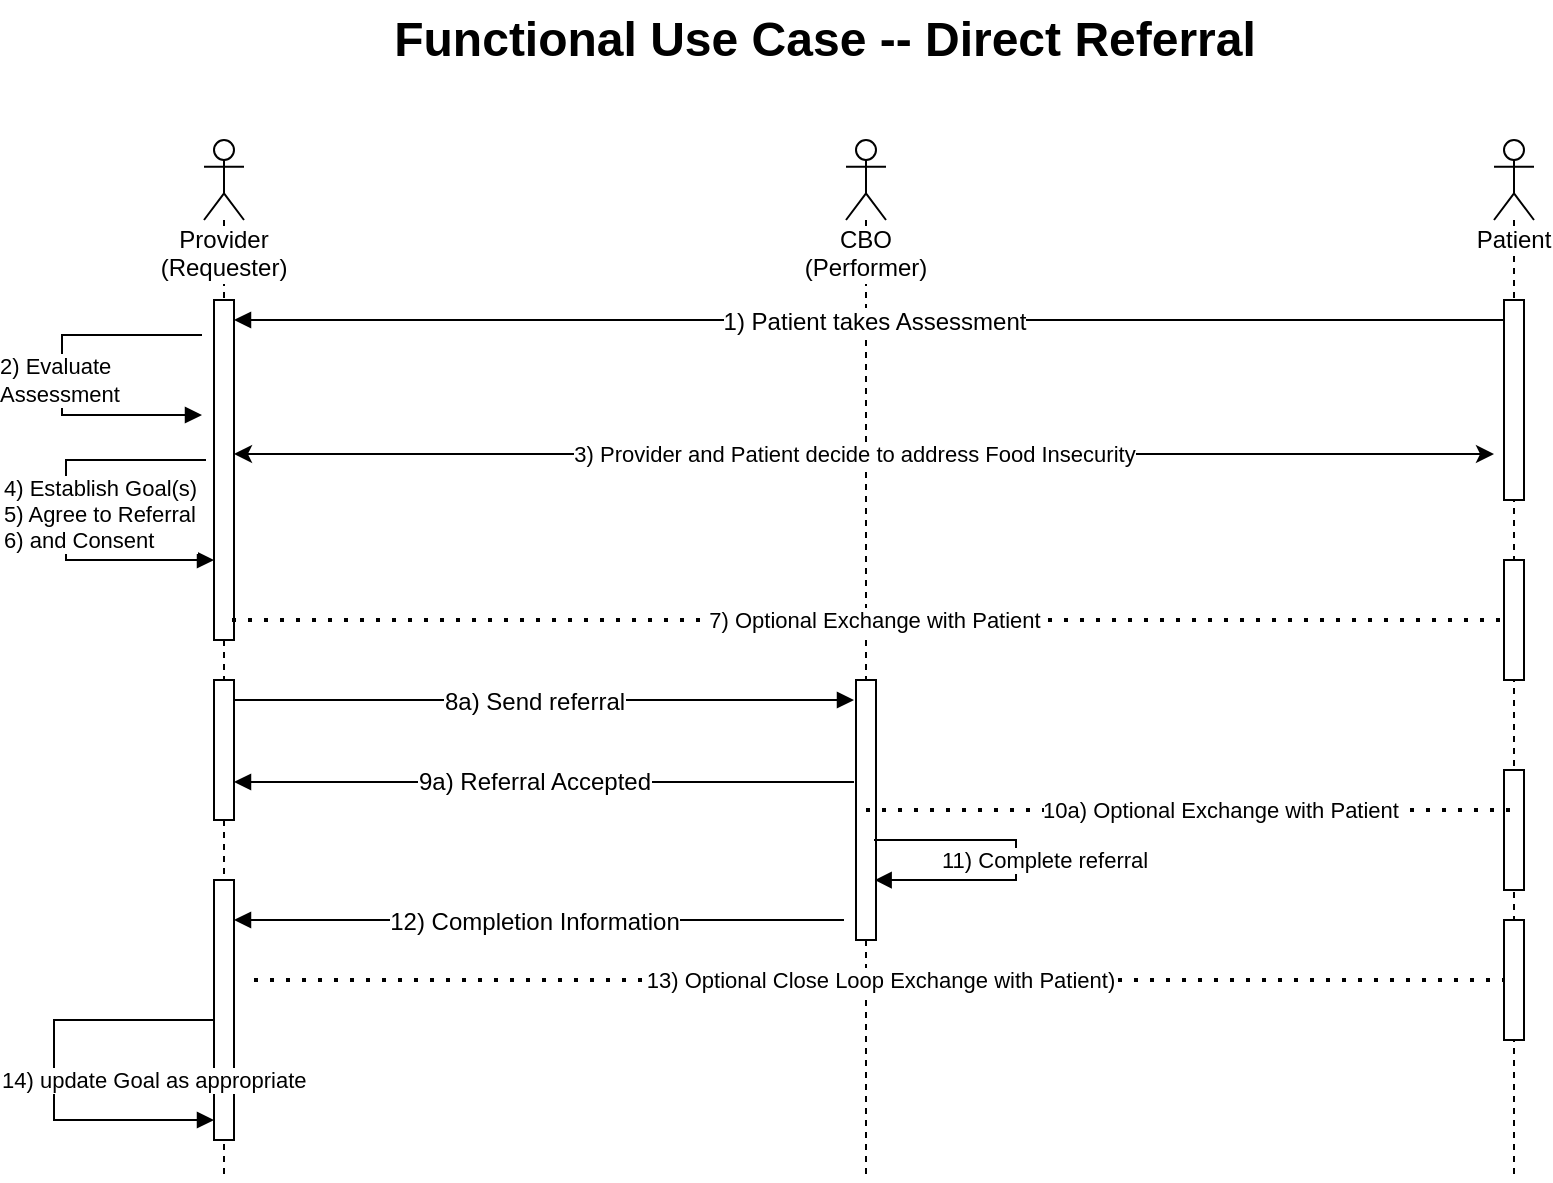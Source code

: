 <mxfile version="15.4.0" type="device" pages="7"><diagram name="Msg DME w Int" id="o13VqyM-YGy9et0jzcdD"><mxGraphModel dx="1329" dy="769" grid="1" gridSize="10" guides="1" tooltips="1" connect="1" arrows="1" fold="1" page="1" pageScale="1" pageWidth="1100" pageHeight="850" background="none" math="0" shadow="0"><root><mxCell id="q-0Zz30x4GNp7ZxeU6nW-0"/><mxCell id="q-0Zz30x4GNp7ZxeU6nW-1" parent="q-0Zz30x4GNp7ZxeU6nW-0"/><mxCell id="q-0Zz30x4GNp7ZxeU6nW-2" value="&lt;div&gt;Provider&lt;/div&gt;&lt;div&gt;(Requester)&lt;/div&gt;" style="shape=umlLifeline;participant=umlActor;perimeter=lifelinePerimeter;whiteSpace=wrap;html=1;container=1;collapsible=0;recursiveResize=0;verticalAlign=top;spacingTop=36;labelBackgroundColor=#ffffff;outlineConnect=0;align=center;" parent="q-0Zz30x4GNp7ZxeU6nW-1" vertex="1"><mxGeometry x="115" y="80" width="20" height="520" as="geometry"/></mxCell><mxCell id="yzFRQPf0tUXXA_0noDJs-15" value="" style="html=1;points=[];perimeter=orthogonalPerimeter;" parent="q-0Zz30x4GNp7ZxeU6nW-2" vertex="1"><mxGeometry x="5" y="270" width="10" height="70" as="geometry"/></mxCell><mxCell id="tNLKJ-5thzT5PwZKowJx-0" value="" style="html=1;points=[];perimeter=orthogonalPerimeter;" parent="q-0Zz30x4GNp7ZxeU6nW-2" vertex="1"><mxGeometry x="5" y="370" width="10" height="130" as="geometry"/></mxCell><mxCell id="q-0Zz30x4GNp7ZxeU6nW-7" value="CBO&lt;br&gt;(Performer)" style="shape=umlLifeline;participant=umlActor;perimeter=lifelinePerimeter;whiteSpace=wrap;html=1;container=1;collapsible=0;recursiveResize=0;verticalAlign=top;spacingTop=36;labelBackgroundColor=#ffffff;outlineConnect=0;" parent="q-0Zz30x4GNp7ZxeU6nW-1" vertex="1"><mxGeometry x="436" y="80" width="20" height="520" as="geometry"/></mxCell><mxCell id="q-0Zz30x4GNp7ZxeU6nW-10" value="" style="html=1;points=[];perimeter=orthogonalPerimeter;" parent="q-0Zz30x4GNp7ZxeU6nW-7" vertex="1"><mxGeometry x="5" y="270" width="10" height="130" as="geometry"/></mxCell><mxCell id="q-0Zz30x4GNp7ZxeU6nW-16" value="Functional Use Case -- Direct Referral" style="text;strokeColor=none;fillColor=none;html=1;fontSize=24;fontStyle=1;verticalAlign=middle;align=center;" parent="q-0Zz30x4GNp7ZxeU6nW-1" vertex="1"><mxGeometry x="160" y="10" width="530" height="40" as="geometry"/></mxCell><mxCell id="xFz8H5suh5l660ZsNpI4-0" value="2) Evaluate &lt;br&gt;Assessment" style="edgeStyle=orthogonalEdgeStyle;html=1;align=left;spacingLeft=2;endArrow=block;rounded=0;" parent="q-0Zz30x4GNp7ZxeU6nW-1" edge="1"><mxGeometry x="0.028" y="-35" relative="1" as="geometry"><mxPoint x="114" y="177.5" as="sourcePoint"/><Array as="points"><mxPoint x="44" y="177.5"/><mxPoint x="44" y="217.5"/><mxPoint x="114" y="217.5"/></Array><mxPoint x="114" y="217.5" as="targetPoint"/><mxPoint as="offset"/></mxGeometry></mxCell><mxCell id="yzFRQPf0tUXXA_0noDJs-7" value="" style="html=1;points=[];perimeter=orthogonalPerimeter;" parent="q-0Zz30x4GNp7ZxeU6nW-1" vertex="1"><mxGeometry x="120" y="160" width="10" height="170" as="geometry"/></mxCell><mxCell id="q-0Zz30x4GNp7ZxeU6nW-4" value="&lt;span style=&quot;font-size: 12px&quot;&gt;1) Patient takes Assessment&lt;br&gt;&lt;/span&gt;" style="html=1;verticalAlign=bottom;endArrow=block;" parent="q-0Zz30x4GNp7ZxeU6nW-1" source="umNS7VwYGfUQvNDRB3ZT-0" edge="1"><mxGeometry x="-0.001" y="10" width="80" relative="1" as="geometry"><mxPoint x="133" y="170" as="sourcePoint"/><mxPoint x="130" y="170" as="targetPoint"/><mxPoint as="offset"/></mxGeometry></mxCell><mxCell id="yzFRQPf0tUXXA_0noDJs-17" value="&lt;span style=&quot;font-size: 12px&quot;&gt;8a) Send referral&lt;br&gt;&lt;/span&gt;" style="html=1;verticalAlign=bottom;endArrow=block;" parent="q-0Zz30x4GNp7ZxeU6nW-1" edge="1"><mxGeometry x="-0.032" y="-10" width="80" relative="1" as="geometry"><mxPoint x="130" y="360" as="sourcePoint"/><mxPoint x="440" y="360" as="targetPoint"/><mxPoint as="offset"/><Array as="points"/></mxGeometry></mxCell><mxCell id="yzFRQPf0tUXXA_0noDJs-34" value="&lt;span style=&quot;font-size: 12px&quot;&gt;9a) Referral Accepted&lt;/span&gt;" style="html=1;verticalAlign=bottom;endArrow=block;" parent="q-0Zz30x4GNp7ZxeU6nW-1" edge="1"><mxGeometry x="0.032" y="9" width="80" relative="1" as="geometry"><mxPoint x="440" y="401" as="sourcePoint"/><mxPoint x="130" y="401" as="targetPoint"/><mxPoint as="offset"/><Array as="points"/></mxGeometry></mxCell><mxCell id="yzFRQPf0tUXXA_0noDJs-51" value="&lt;font style=&quot;font-size: 12px&quot;&gt;12) Completion Information&lt;/font&gt;" style="html=1;verticalAlign=bottom;endArrow=block;startArrow=none;" parent="q-0Zz30x4GNp7ZxeU6nW-1" edge="1"><mxGeometry x="0.016" y="10" width="80" relative="1" as="geometry"><mxPoint x="435" y="470" as="sourcePoint"/><mxPoint x="130" y="470" as="targetPoint"/><mxPoint as="offset"/><Array as="points"><mxPoint x="365" y="470"/></Array></mxGeometry></mxCell><mxCell id="yzFRQPf0tUXXA_0noDJs-59" value="14) update Goal as appropriate" style="edgeStyle=orthogonalEdgeStyle;html=1;align=left;spacingLeft=2;endArrow=block;rounded=0;" parent="q-0Zz30x4GNp7ZxeU6nW-1" edge="1"><mxGeometry x="0.048" y="-30" relative="1" as="geometry"><mxPoint x="120" y="520" as="sourcePoint"/><Array as="points"><mxPoint x="40" y="520"/><mxPoint x="40" y="570"/></Array><mxPoint x="120" y="570" as="targetPoint"/><mxPoint as="offset"/></mxGeometry></mxCell><mxCell id="q1_0MF8--UFvRciSANsd-1" value="11) Complete referral" style="edgeStyle=orthogonalEdgeStyle;html=1;align=left;spacingLeft=2;endArrow=block;rounded=0;entryX=0.933;entryY=0.167;entryDx=0;entryDy=0;entryPerimeter=0;" parent="q-0Zz30x4GNp7ZxeU6nW-1" edge="1"><mxGeometry x="-0.629" y="-10" relative="1" as="geometry"><mxPoint x="450" y="430" as="sourcePoint"/><Array as="points"><mxPoint x="450" y="430"/><mxPoint x="521" y="430"/><mxPoint x="521" y="450"/></Array><mxPoint x="450.33" y="450.02" as="targetPoint"/><mxPoint as="offset"/></mxGeometry></mxCell><mxCell id="umNS7VwYGfUQvNDRB3ZT-0" value="Patient" style="shape=umlLifeline;participant=umlActor;perimeter=lifelinePerimeter;whiteSpace=wrap;html=1;container=1;collapsible=0;recursiveResize=0;verticalAlign=top;spacingTop=36;labelBackgroundColor=#ffffff;outlineConnect=0;" parent="q-0Zz30x4GNp7ZxeU6nW-1" vertex="1"><mxGeometry x="760" y="80" width="20" height="520" as="geometry"/></mxCell><mxCell id="umNS7VwYGfUQvNDRB3ZT-21" value="" style="html=1;points=[];perimeter=orthogonalPerimeter;" parent="umNS7VwYGfUQvNDRB3ZT-0" vertex="1"><mxGeometry x="5" y="210" width="10" height="60" as="geometry"/></mxCell><mxCell id="umNS7VwYGfUQvNDRB3ZT-23" value="" style="html=1;points=[];perimeter=orthogonalPerimeter;" parent="umNS7VwYGfUQvNDRB3ZT-0" vertex="1"><mxGeometry x="5" y="390" width="10" height="60" as="geometry"/></mxCell><mxCell id="umNS7VwYGfUQvNDRB3ZT-25" value="" style="html=1;points=[];perimeter=orthogonalPerimeter;" parent="umNS7VwYGfUQvNDRB3ZT-0" vertex="1"><mxGeometry x="5" y="315" width="10" height="60" as="geometry"/></mxCell><mxCell id="umNS7VwYGfUQvNDRB3ZT-5" value="" style="html=1;points=[];perimeter=orthogonalPerimeter;" parent="q-0Zz30x4GNp7ZxeU6nW-1" vertex="1"><mxGeometry x="765" y="160" width="10" height="100" as="geometry"/></mxCell><mxCell id="umNS7VwYGfUQvNDRB3ZT-10" value="4) Establish Goal(s)&lt;br&gt;5) Agree to Referral&lt;br&gt;6) and Consent" style="edgeStyle=orthogonalEdgeStyle;html=1;align=left;spacingLeft=2;endArrow=block;rounded=0;" parent="q-0Zz30x4GNp7ZxeU6nW-1" edge="1"><mxGeometry y="-35" relative="1" as="geometry"><mxPoint x="116" y="240" as="sourcePoint"/><Array as="points"><mxPoint x="46" y="240"/><mxPoint x="46" y="290"/><mxPoint x="120" y="290"/></Array><mxPoint x="120" y="290" as="targetPoint"/><mxPoint as="offset"/></mxGeometry></mxCell><mxCell id="umNS7VwYGfUQvNDRB3ZT-14" value="3) Provider and Patient decide to address Food Insecurity" style="endArrow=classic;startArrow=classic;html=1;rounded=0;" parent="q-0Zz30x4GNp7ZxeU6nW-1" edge="1"><mxGeometry x="-0.016" width="50" height="50" relative="1" as="geometry"><mxPoint x="130" y="237" as="sourcePoint"/><mxPoint x="760" y="237" as="targetPoint"/><Array as="points"/><mxPoint as="offset"/></mxGeometry></mxCell><mxCell id="umNS7VwYGfUQvNDRB3ZT-19" value="7) Optional Exchange with Patient" style="endArrow=none;dashed=1;html=1;dashPattern=1 3;strokeWidth=2;rounded=0;" parent="q-0Zz30x4GNp7ZxeU6nW-1" edge="1"><mxGeometry x="0.004" width="50" height="50" relative="1" as="geometry"><mxPoint x="129" y="320" as="sourcePoint"/><mxPoint x="768.5" y="320" as="targetPoint"/><mxPoint as="offset"/></mxGeometry></mxCell><mxCell id="umNS7VwYGfUQvNDRB3ZT-20" value="13) Optional Close Loop Exchange with Patient)" style="endArrow=none;dashed=1;html=1;dashPattern=1 3;strokeWidth=2;rounded=0;" parent="q-0Zz30x4GNp7ZxeU6nW-1" edge="1"><mxGeometry width="50" height="50" relative="1" as="geometry"><mxPoint x="140" y="500" as="sourcePoint"/><mxPoint x="765" y="500" as="targetPoint"/></mxGeometry></mxCell><mxCell id="umNS7VwYGfUQvNDRB3ZT-26" value="10a) Optional Exchange with Patient" style="endArrow=none;dashed=1;html=1;dashPattern=1 3;strokeWidth=2;rounded=0;" parent="q-0Zz30x4GNp7ZxeU6nW-1" target="umNS7VwYGfUQvNDRB3ZT-0" edge="1"><mxGeometry x="0.094" width="50" height="50" relative="1" as="geometry"><mxPoint x="446" y="415" as="sourcePoint"/><mxPoint x="750" y="415" as="targetPoint"/><Array as="points"/><mxPoint as="offset"/></mxGeometry></mxCell></root></mxGraphModel></diagram><diagram name="Msg DME Orders" id="FKNyMk-Ry-CAGWlKUuON"><mxGraphModel dx="2062" dy="1155" grid="1" gridSize="10" guides="1" tooltips="1" connect="1" arrows="1" fold="1" page="1" pageScale="1" pageWidth="1100" pageHeight="850" background="none" math="0" shadow="0"><root><mxCell id="Jh6G--hu5eTNjkCwxlZ0-0"/><mxCell id="Jh6G--hu5eTNjkCwxlZ0-1" parent="Jh6G--hu5eTNjkCwxlZ0-0"/><mxCell id="A3xCP1QDHlChLO6Ih4bv-0" value="Business&lt;br&gt;Process" style="edgeStyle=orthogonalEdgeStyle;html=1;align=left;spacingLeft=2;endArrow=block;rounded=0;exitX=0.6;exitY=0.441;exitDx=0;exitDy=0;exitPerimeter=0;" parent="Jh6G--hu5eTNjkCwxlZ0-1" edge="1"><mxGeometry x="-0.078" y="-9" relative="1" as="geometry"><mxPoint x="125" y="404.24" as="sourcePoint"/><Array as="points"><mxPoint x="125" y="400"/><mxPoint x="60" y="400"/><mxPoint x="60" y="427"/></Array><mxPoint x="114" y="427" as="targetPoint"/><mxPoint x="9" y="-9" as="offset"/></mxGeometry></mxCell><mxCell id="Jh6G--hu5eTNjkCwxlZ0-2" value="&lt;div&gt;EHR&lt;/div&gt;" style="shape=umlLifeline;participant=umlActor;perimeter=lifelinePerimeter;whiteSpace=wrap;html=1;container=1;collapsible=0;recursiveResize=0;verticalAlign=top;spacingTop=36;labelBackgroundColor=#ffffff;outlineConnect=0;align=center;" parent="Jh6G--hu5eTNjkCwxlZ0-1" vertex="1"><mxGeometry x="110" y="80" width="20" height="419" as="geometry"/></mxCell><mxCell id="Jh6G--hu5eTNjkCwxlZ0-3" value="" style="html=1;points=[];perimeter=orthogonalPerimeter;" parent="Jh6G--hu5eTNjkCwxlZ0-2" vertex="1"><mxGeometry x="5" y="80" width="10" height="80" as="geometry"/></mxCell><mxCell id="Jh6G--hu5eTNjkCwxlZ0-4" value="&lt;span style=&quot;font-size: 12px&quot;&gt;New Order Message&lt;br&gt;&lt;/span&gt;" style="html=1;verticalAlign=bottom;endArrow=block;" parent="Jh6G--hu5eTNjkCwxlZ0-2" edge="1"><mxGeometry x="-0.018" width="80" relative="1" as="geometry"><mxPoint x="17" y="94" as="sourcePoint"/><mxPoint x="326.5" y="94" as="targetPoint"/><mxPoint as="offset"/><Array as="points"><mxPoint x="169" y="94"/></Array></mxGeometry></mxCell><mxCell id="Jh6G--hu5eTNjkCwxlZ0-5" value="" style="html=1;points=[];perimeter=orthogonalPerimeter;" parent="Jh6G--hu5eTNjkCwxlZ0-2" vertex="1"><mxGeometry x="5" y="232" width="10" height="45" as="geometry"/></mxCell><mxCell id="Jh6G--hu5eTNjkCwxlZ0-6" value="" style="html=1;points=[];perimeter=orthogonalPerimeter;" parent="Jh6G--hu5eTNjkCwxlZ0-2" vertex="1"><mxGeometry x="5" y="320" width="10" height="87" as="geometry"/></mxCell><mxCell id="Jh6G--hu5eTNjkCwxlZ0-11" value="Supplier" style="shape=umlLifeline;participant=umlActor;perimeter=lifelinePerimeter;whiteSpace=wrap;html=1;container=1;collapsible=0;recursiveResize=0;verticalAlign=top;spacingTop=36;labelBackgroundColor=#ffffff;outlineConnect=0;" parent="Jh6G--hu5eTNjkCwxlZ0-1" vertex="1"><mxGeometry x="430" y="80" width="20" height="419" as="geometry"/></mxCell><mxCell id="Jh6G--hu5eTNjkCwxlZ0-12" value="" style="html=1;points=[];perimeter=orthogonalPerimeter;" parent="Jh6G--hu5eTNjkCwxlZ0-11" vertex="1"><mxGeometry x="5" y="200" width="10" height="74" as="geometry"/></mxCell><mxCell id="Jh6G--hu5eTNjkCwxlZ0-13" value="" style="html=1;points=[];perimeter=orthogonalPerimeter;" parent="Jh6G--hu5eTNjkCwxlZ0-11" vertex="1"><mxGeometry x="5" y="80" width="10" height="80" as="geometry"/></mxCell><mxCell id="Jh6G--hu5eTNjkCwxlZ0-14" value="" style="html=1;points=[];perimeter=orthogonalPerimeter;" parent="Jh6G--hu5eTNjkCwxlZ0-11" vertex="1"><mxGeometry x="5" y="319" width="10" height="86" as="geometry"/></mxCell><mxCell id="Jh6G--hu5eTNjkCwxlZ0-15" value="Business Process" style="edgeStyle=orthogonalEdgeStyle;html=1;align=left;spacingLeft=2;endArrow=block;rounded=0;entryX=1.34;entryY=0.357;entryDx=0;entryDy=0;entryPerimeter=0;" parent="Jh6G--hu5eTNjkCwxlZ0-11" target="Jh6G--hu5eTNjkCwxlZ0-12" edge="1"><mxGeometry x="-0.006" y="-60" relative="1" as="geometry"><mxPoint x="9.5" y="200" as="sourcePoint"/><Array as="points"><mxPoint x="90" y="200"/><mxPoint x="90" y="226"/></Array><mxPoint x="23" y="160" as="targetPoint"/><mxPoint as="offset"/></mxGeometry></mxCell><mxCell id="Jh6G--hu5eTNjkCwxlZ0-16" value="DME Orders (messaging)" style="text;strokeColor=none;fillColor=none;html=1;fontSize=24;fontStyle=1;verticalAlign=middle;align=center;" parent="Jh6G--hu5eTNjkCwxlZ0-1" vertex="1"><mxGeometry x="210" y="30" width="100" height="40" as="geometry"/></mxCell><mxCell id="Jh6G--hu5eTNjkCwxlZ0-17" value="&lt;font style=&quot;font-size: 12px&quot;&gt;Acknowledgement (Sync Response)&lt;/font&gt;" style="html=1;verticalAlign=bottom;endArrow=block;" parent="Jh6G--hu5eTNjkCwxlZ0-1" edge="1"><mxGeometry x="-0.127" width="80" relative="1" as="geometry"><mxPoint x="435" y="200" as="sourcePoint"/><mxPoint x="125" y="200" as="targetPoint"/><mxPoint as="offset"/><Array as="points"><mxPoint x="375" y="200"/></Array></mxGeometry></mxCell><mxCell id="Jh6G--hu5eTNjkCwxlZ0-21" style="edgeStyle=orthogonalEdgeStyle;rounded=0;orthogonalLoop=1;jettySize=auto;html=1;" parent="Jh6G--hu5eTNjkCwxlZ0-1" edge="1"><mxGeometry relative="1" as="geometry"><mxPoint x="125" y="320.29" as="targetPoint"/><Array as="points"><mxPoint x="350" y="320.29"/><mxPoint x="350" y="320.29"/></Array><mxPoint x="435" y="320.29" as="sourcePoint"/></mxGeometry></mxCell><mxCell id="Jh6G--hu5eTNjkCwxlZ0-22" value="Order response or update" style="text;html=1;align=center;verticalAlign=middle;resizable=0;points=[];labelBackgroundColor=#ffffff;" parent="Jh6G--hu5eTNjkCwxlZ0-21" vertex="1" connectable="0"><mxGeometry x="0.325" y="-1" relative="1" as="geometry"><mxPoint x="41" y="-8.02" as="offset"/></mxGeometry></mxCell><mxCell id="Jh6G--hu5eTNjkCwxlZ0-25" value="" style="html=1;verticalAlign=bottom;endArrow=block;" parent="Jh6G--hu5eTNjkCwxlZ0-1" edge="1"><mxGeometry x="0.034" y="-50" width="80" relative="1" as="geometry"><mxPoint x="124" y="352" as="sourcePoint"/><mxPoint x="437.5" y="352" as="targetPoint"/><mxPoint as="offset"/><Array as="points"><mxPoint x="278" y="352"/></Array></mxGeometry></mxCell><mxCell id="Jh6G--hu5eTNjkCwxlZ0-26" value="Acknowledgement (Sync)" style="text;html=1;align=center;verticalAlign=middle;resizable=0;points=[];labelBackgroundColor=#ffffff;" parent="Jh6G--hu5eTNjkCwxlZ0-25" vertex="1" connectable="0"><mxGeometry x="-0.082" y="-5" relative="1" as="geometry"><mxPoint y="-15" as="offset"/></mxGeometry></mxCell><mxCell id="Jh6G--hu5eTNjkCwxlZ0-37" value="&lt;span style=&quot;font-size: 12px&quot;&gt;Order update&lt;br&gt;&lt;/span&gt;" style="html=1;verticalAlign=bottom;endArrow=block;" parent="Jh6G--hu5eTNjkCwxlZ0-1" edge="1"><mxGeometry x="-0.018" width="80" relative="1" as="geometry"><mxPoint x="125.5" y="434" as="sourcePoint"/><mxPoint x="435" y="434" as="targetPoint"/><mxPoint as="offset"/><Array as="points"><mxPoint x="277.5" y="434"/></Array></mxGeometry></mxCell><mxCell id="Jh6G--hu5eTNjkCwxlZ0-38" value="&lt;font style=&quot;font-size: 12px&quot;&gt;Acknowledgement (Sync Response)&lt;/font&gt;" style="html=1;verticalAlign=bottom;endArrow=block;" parent="Jh6G--hu5eTNjkCwxlZ0-1" edge="1"><mxGeometry x="-0.127" width="80" relative="1" as="geometry"><mxPoint x="435.5" y="455" as="sourcePoint"/><mxPoint x="125.5" y="455" as="targetPoint"/><mxPoint as="offset"/><Array as="points"><mxPoint x="375.5" y="455"/></Array></mxGeometry></mxCell></root></mxGraphModel></diagram><diagram id="gLULKpEim6t20nJuBvQY" name="FHIR DME w Int"><mxGraphModel dx="2062" dy="1155" grid="1" gridSize="10" guides="1" tooltips="1" connect="1" arrows="1" fold="1" page="1" pageScale="1" pageWidth="1100" pageHeight="850" background="none" math="0" shadow="0"><root><mxCell id="0"/><mxCell id="1" parent="0"/><mxCell id="iEW9jCHMXrF5C3oe55l6-1" value="&lt;div&gt;EHR&lt;/div&gt;" style="shape=umlLifeline;participant=umlActor;perimeter=lifelinePerimeter;whiteSpace=wrap;html=1;container=1;collapsible=0;recursiveResize=0;verticalAlign=top;spacingTop=36;labelBackgroundColor=#ffffff;outlineConnect=0;align=center;" parent="1" vertex="1"><mxGeometry x="110" y="80" width="20" height="520" as="geometry"/></mxCell><mxCell id="iEW9jCHMXrF5C3oe55l6-4" value="" style="html=1;points=[];perimeter=orthogonalPerimeter;" parent="iEW9jCHMXrF5C3oe55l6-1" vertex="1"><mxGeometry x="5" y="90" width="10" height="120" as="geometry"/></mxCell><mxCell id="iEW9jCHMXrF5C3oe55l6-6" value="&lt;font style=&quot;font-size: 12px&quot;&gt;Create new Task resource&lt;/font&gt;" style="html=1;verticalAlign=bottom;endArrow=block;" parent="iEW9jCHMXrF5C3oe55l6-1" edge="1"><mxGeometry x="-0.018" y="4" width="80" relative="1" as="geometry"><mxPoint x="18" y="94" as="sourcePoint"/><mxPoint x="327.5" y="94" as="targetPoint"/><mxPoint as="offset"/></mxGeometry></mxCell><mxCell id="iEW9jCHMXrF5C3oe55l6-29" value="" style="html=1;points=[];perimeter=orthogonalPerimeter;" parent="iEW9jCHMXrF5C3oe55l6-1" vertex="1"><mxGeometry x="5" y="290" width="10" height="70" as="geometry"/></mxCell><mxCell id="iEW9jCHMXrF5C3oe55l6-32" value="" style="html=1;points=[];perimeter=orthogonalPerimeter;" parent="iEW9jCHMXrF5C3oe55l6-1" vertex="1"><mxGeometry x="5" y="392" width="10" height="98" as="geometry"/></mxCell><mxCell id="iEW9jCHMXrF5C3oe55l6-2" value="Intermediary" style="shape=umlLifeline;participant=umlActor;perimeter=lifelinePerimeter;whiteSpace=wrap;html=1;container=1;collapsible=0;recursiveResize=0;verticalAlign=top;spacingTop=36;labelBackgroundColor=#ffffff;outlineConnect=0;" parent="1" vertex="1"><mxGeometry x="430" y="80" width="20" height="520" as="geometry"/></mxCell><mxCell id="iEW9jCHMXrF5C3oe55l6-5" value="" style="html=1;points=[];perimeter=orthogonalPerimeter;" parent="iEW9jCHMXrF5C3oe55l6-2" vertex="1"><mxGeometry x="5" y="90" width="10" height="119" as="geometry"/></mxCell><mxCell id="iEW9jCHMXrF5C3oe55l6-20" value="" style="html=1;points=[];perimeter=orthogonalPerimeter;" parent="iEW9jCHMXrF5C3oe55l6-2" vertex="1"><mxGeometry x="5" y="403" width="10" height="87" as="geometry"/></mxCell><mxCell id="iEW9jCHMXrF5C3oe55l6-25" value="" style="html=1;points=[];perimeter=orthogonalPerimeter;" parent="iEW9jCHMXrF5C3oe55l6-2" vertex="1"><mxGeometry x="6" y="263" width="10" height="97" as="geometry"/></mxCell><mxCell id="iEW9jCHMXrF5C3oe55l6-3" value="Supplier" style="shape=umlLifeline;participant=umlActor;perimeter=lifelinePerimeter;whiteSpace=wrap;html=1;container=1;collapsible=0;recursiveResize=0;verticalAlign=top;spacingTop=36;labelBackgroundColor=#ffffff;outlineConnect=0;" parent="1" vertex="1"><mxGeometry x="750" y="80" width="20" height="520" as="geometry"/></mxCell><mxCell id="iEW9jCHMXrF5C3oe55l6-13" value="" style="html=1;points=[];perimeter=orthogonalPerimeter;" parent="iEW9jCHMXrF5C3oe55l6-3" vertex="1"><mxGeometry x="5" y="226" width="10" height="134" as="geometry"/></mxCell><mxCell id="iEW9jCHMXrF5C3oe55l6-14" value="Business&lt;br&gt;Process" style="edgeStyle=orthogonalEdgeStyle;html=1;align=left;spacingLeft=2;endArrow=block;rounded=0;" parent="iEW9jCHMXrF5C3oe55l6-3" edge="1"><mxGeometry x="-0.006" y="-60" relative="1" as="geometry"><mxPoint x="9" y="226" as="sourcePoint"/><Array as="points"><mxPoint x="80" y="226"/><mxPoint x="80" y="253"/></Array><mxPoint x="17" y="253" as="targetPoint"/><mxPoint as="offset"/></mxGeometry></mxCell><mxCell id="iEW9jCHMXrF5C3oe55l6-15" value="" style="html=1;points=[];perimeter=orthogonalPerimeter;" parent="iEW9jCHMXrF5C3oe55l6-3" vertex="1"><mxGeometry x="5" y="100" width="10" height="108" as="geometry"/></mxCell><mxCell id="iEW9jCHMXrF5C3oe55l6-18" value="" style="html=1;points=[];perimeter=orthogonalPerimeter;" parent="iEW9jCHMXrF5C3oe55l6-3" vertex="1"><mxGeometry x="5" y="397" width="10" height="94" as="geometry"/></mxCell><mxCell id="iEW9jCHMXrF5C3oe55l6-7" value="DME Ordering With Intermediary" style="text;strokeColor=none;fillColor=none;html=1;fontSize=24;fontStyle=1;verticalAlign=middle;align=center;" parent="1" vertex="1"><mxGeometry x="160" y="10" width="100" height="40" as="geometry"/></mxCell><mxCell id="iEW9jCHMXrF5C3oe55l6-9" value="&lt;span style=&quot;font-size: 12px&quot;&gt;Get Device/Service/Med request&lt;/span&gt;&lt;br style=&quot;font-size: 12px&quot;&gt;&lt;span style=&quot;font-size: 12px&quot;&gt;&amp;nbsp;and relevant resources&lt;/span&gt;" style="html=1;verticalAlign=bottom;endArrow=block;" parent="1" edge="1"><mxGeometry x="-0.064" width="80" relative="1" as="geometry"><mxPoint x="756" y="274" as="sourcePoint"/><mxPoint x="446" y="274" as="targetPoint"/><mxPoint as="offset"/><Array as="points"><mxPoint x="696" y="274"/></Array></mxGeometry></mxCell><mxCell id="iEW9jCHMXrF5C3oe55l6-10" value="&lt;font style=&quot;font-size: 12px&quot;&gt;Get Device/Service/Med request&lt;br&gt;&amp;nbsp;and relevant resources&lt;/font&gt;" style="html=1;verticalAlign=bottom;endArrow=block;" parent="1" edge="1"><mxGeometry x="-0.127" width="80" relative="1" as="geometry"><mxPoint x="434" y="274" as="sourcePoint"/><mxPoint x="124" y="274" as="targetPoint"/><mxPoint as="offset"/><Array as="points"><mxPoint x="374" y="274"/></Array></mxGeometry></mxCell><mxCell id="iEW9jCHMXrF5C3oe55l6-27" value="" style="edgeStyle=orthogonalEdgeStyle;rounded=0;orthogonalLoop=1;jettySize=auto;html=1;exitX=0.4;exitY=0.163;exitDx=0;exitDy=0;exitPerimeter=0;" parent="1" edge="1"><mxGeometry relative="1" as="geometry"><mxPoint x="436" y="382.04" as="sourcePoint"/><mxPoint x="126" y="381" as="targetPoint"/><Array as="points"><mxPoint x="436" y="381"/></Array></mxGeometry></mxCell><mxCell id="9bxLb6tHjHwU7dcksBUL-5" value="Notification (Task.id)" style="text;html=1;align=center;verticalAlign=middle;resizable=0;points=[];" parent="iEW9jCHMXrF5C3oe55l6-27" vertex="1" connectable="0"><mxGeometry x="0.119" y="-1" relative="1" as="geometry"><mxPoint x="15.96" y="-11" as="offset"/></mxGeometry></mxCell><mxCell id="iEW9jCHMXrF5C3oe55l6-36" style="edgeStyle=orthogonalEdgeStyle;rounded=0;orthogonalLoop=1;jettySize=auto;html=1;" parent="1" edge="1"><mxGeometry relative="1" as="geometry"><mxPoint x="445" y="373" as="targetPoint"/><Array as="points"><mxPoint x="670" y="373"/><mxPoint x="670" y="373"/></Array><mxPoint x="755" y="373" as="sourcePoint"/></mxGeometry></mxCell><mxCell id="iEW9jCHMXrF5C3oe55l6-39" value="Update Task (status, businessStatus,&lt;br&gt;statusReason, output, etc.)" style="text;html=1;align=center;verticalAlign=middle;resizable=0;points=[];labelBackgroundColor=#ffffff;" parent="iEW9jCHMXrF5C3oe55l6-36" vertex="1" connectable="0"><mxGeometry x="0.325" y="-1" relative="1" as="geometry"><mxPoint x="41" y="-8.02" as="offset"/></mxGeometry></mxCell><mxCell id="iEW9jCHMXrF5C3oe55l6-50" value="" style="html=1;verticalAlign=bottom;endArrow=block;" parent="1" edge="1"><mxGeometry x="0.034" y="-50" width="80" relative="1" as="geometry"><mxPoint x="127" y="398" as="sourcePoint"/><mxPoint x="435.5" y="398" as="targetPoint"/><mxPoint as="offset"/><Array as="points"><mxPoint x="276" y="398"/></Array></mxGeometry></mxCell><mxCell id="iEW9jCHMXrF5C3oe55l6-51" value="Get Task" style="text;html=1;align=center;verticalAlign=middle;resizable=0;points=[];labelBackgroundColor=#ffffff;" parent="iEW9jCHMXrF5C3oe55l6-50" vertex="1" connectable="0"><mxGeometry x="-0.082" y="-5" relative="1" as="geometry"><mxPoint y="-15" as="offset"/></mxGeometry></mxCell><mxCell id="9bxLb6tHjHwU7dcksBUL-1" value="&lt;font style=&quot;font-size: 12px&quot;&gt;Update Task.status = received&lt;/font&gt;" style="html=1;verticalAlign=bottom;endArrow=block;" parent="1" edge="1"><mxGeometry width="80" relative="1" as="geometry"><mxPoint x="755" y="222" as="sourcePoint"/><mxPoint x="445" y="222" as="targetPoint"/><mxPoint as="offset"/><Array as="points"/></mxGeometry></mxCell><mxCell id="9bxLb6tHjHwU7dcksBUL-3" value="&lt;font style=&quot;font-size: 12px&quot;&gt;Notification (Task.id)&lt;/font&gt;" style="html=1;verticalAlign=bottom;endArrow=block;" parent="1" edge="1"><mxGeometry x="-0.127" width="80" relative="1" as="geometry"><mxPoint x="434" y="225" as="sourcePoint"/><mxPoint x="124" y="225" as="targetPoint"/><mxPoint as="offset"/><Array as="points"><mxPoint x="374" y="225"/></Array></mxGeometry></mxCell><mxCell id="9bxLb6tHjHwU7dcksBUL-7" value="" style="html=1;verticalAlign=bottom;endArrow=block;" parent="1" edge="1"><mxGeometry x="0.034" y="-50" width="80" relative="1" as="geometry"><mxPoint x="126" y="241" as="sourcePoint"/><mxPoint x="434.5" y="241" as="targetPoint"/><mxPoint as="offset"/><Array as="points"><mxPoint x="275" y="241"/></Array></mxGeometry></mxCell><mxCell id="9bxLb6tHjHwU7dcksBUL-8" value="Get Task" style="text;html=1;align=center;verticalAlign=middle;resizable=0;points=[];labelBackgroundColor=#ffffff;" parent="9bxLb6tHjHwU7dcksBUL-7" vertex="1" connectable="0"><mxGeometry x="-0.082" y="-5" relative="1" as="geometry"><mxPoint y="-15" as="offset"/></mxGeometry></mxCell><mxCell id="331NCxE75R52KwiKOp5M-3" style="edgeStyle=orthogonalEdgeStyle;rounded=0;orthogonalLoop=1;jettySize=auto;html=1;" parent="1" edge="1"><mxGeometry relative="1" as="geometry"><mxPoint x="445" y="343" as="targetPoint"/><Array as="points"><mxPoint x="670" y="343"/><mxPoint x="670" y="343"/></Array><mxPoint x="755" y="343" as="sourcePoint"/></mxGeometry></mxCell><mxCell id="331NCxE75R52KwiKOp5M-4" value="Get Task to verify currency of order" style="text;html=1;align=center;verticalAlign=middle;resizable=0;points=[];labelBackgroundColor=#ffffff;" parent="331NCxE75R52KwiKOp5M-3" vertex="1" connectable="0"><mxGeometry x="0.325" y="-1" relative="1" as="geometry"><mxPoint x="41" y="-8.02" as="offset"/></mxGeometry></mxCell><mxCell id="HlUHUsnIVzEgDCMi7B-m-1" value="&lt;font style=&quot;font-size: 12px&quot;&gt;Subscribe to newly created Task resource&lt;/font&gt;" style="html=1;verticalAlign=bottom;endArrow=block;" parent="1" edge="1"><mxGeometry x="-0.005" width="80" relative="1" as="geometry"><mxPoint x="126" y="194" as="sourcePoint"/><mxPoint x="435.5" y="194" as="targetPoint"/><mxPoint as="offset"/></mxGeometry></mxCell><mxCell id="DJDTlustu8GqBmqf1u4Q-1" value="" style="html=1;verticalAlign=bottom;endArrow=block;" parent="1" edge="1"><mxGeometry x="0.034" y="-50" width="80" relative="1" as="geometry"><mxPoint x="446" y="180" as="sourcePoint"/><mxPoint x="754.5" y="180" as="targetPoint"/><mxPoint as="offset"/><Array as="points"><mxPoint x="595" y="180"/></Array></mxGeometry></mxCell><mxCell id="DJDTlustu8GqBmqf1u4Q-2" value="Notification (Task.id)" style="text;html=1;align=center;verticalAlign=middle;resizable=0;points=[];labelBackgroundColor=#ffffff;" parent="DJDTlustu8GqBmqf1u4Q-1" vertex="1" connectable="0"><mxGeometry x="-0.082" y="-5" relative="1" as="geometry"><mxPoint y="-15" as="offset"/></mxGeometry></mxCell><mxCell id="t5cGAuy085wDR1dffu0X-1" value="&lt;font style=&quot;font-size: 12px&quot;&gt;Get Task&lt;/font&gt;" style="html=1;verticalAlign=bottom;endArrow=block;entryX=1.1;entryY=0.275;entryDx=0;entryDy=0;entryPerimeter=0;" parent="1" edge="1"><mxGeometry x="0.003" width="80" relative="1" as="geometry"><mxPoint x="755" y="200" as="sourcePoint"/><mxPoint x="446" y="200" as="targetPoint"/><mxPoint as="offset"/><Array as="points"/></mxGeometry></mxCell><mxCell id="t5cGAuy085wDR1dffu0X-3" value="" style="html=1;verticalAlign=bottom;endArrow=block;" parent="1" target="iEW9jCHMXrF5C3oe55l6-1" edge="1"><mxGeometry x="0.034" y="-50" width="80" relative="1" as="geometry"><mxPoint x="435" y="484" as="sourcePoint"/><mxPoint x="434.5" y="484" as="targetPoint"/><mxPoint as="offset"/><Array as="points"><mxPoint x="275" y="484"/></Array></mxGeometry></mxCell><mxCell id="t5cGAuy085wDR1dffu0X-4" value="Get Task to verify currency of order" style="text;html=1;align=center;verticalAlign=middle;resizable=0;points=[];labelBackgroundColor=#ffffff;" parent="t5cGAuy085wDR1dffu0X-3" vertex="1" connectable="0"><mxGeometry x="-0.082" y="-5" relative="1" as="geometry"><mxPoint x="-10" y="-15" as="offset"/></mxGeometry></mxCell><mxCell id="t5cGAuy085wDR1dffu0X-5" value="" style="html=1;verticalAlign=bottom;endArrow=block;" parent="1" edge="1"><mxGeometry x="0.034" y="-50" width="80" relative="1" as="geometry"><mxPoint x="125" y="431" as="sourcePoint"/><mxPoint x="433.5" y="431" as="targetPoint"/><mxPoint as="offset"/><Array as="points"><mxPoint x="274" y="431"/></Array></mxGeometry></mxCell><mxCell id="t5cGAuy085wDR1dffu0X-6" value="Get additional resources from Supplier (if necessary)" style="text;html=1;align=center;verticalAlign=middle;resizable=0;points=[];labelBackgroundColor=#ffffff;" parent="t5cGAuy085wDR1dffu0X-5" vertex="1" connectable="0"><mxGeometry x="-0.082" y="-5" relative="1" as="geometry"><mxPoint x="13" y="-15" as="offset"/></mxGeometry></mxCell><mxCell id="t5cGAuy085wDR1dffu0X-7" value="" style="html=1;verticalAlign=bottom;endArrow=block;entryX=0.4;entryY=0.917;entryDx=0;entryDy=0;entryPerimeter=0;" parent="1" edge="1"><mxGeometry x="0.034" y="-50" width="80" relative="1" as="geometry"><mxPoint x="447" y="434" as="sourcePoint"/><mxPoint x="759" y="433.953" as="targetPoint"/><mxPoint as="offset"/><Array as="points"><mxPoint x="607" y="434"/></Array></mxGeometry></mxCell><mxCell id="t5cGAuy085wDR1dffu0X-8" value="Get additional resources from Supplier (if necessary)" style="text;html=1;align=center;verticalAlign=middle;resizable=0;points=[];labelBackgroundColor=#ffffff;" parent="t5cGAuy085wDR1dffu0X-7" vertex="1" connectable="0"><mxGeometry x="-0.082" y="-5" relative="1" as="geometry"><mxPoint x="10" y="-14" as="offset"/></mxGeometry></mxCell><mxCell id="KrqaogsvSb-dU6W4ye6g-1" value="" style="html=1;verticalAlign=bottom;endArrow=block;" parent="1" edge="1"><mxGeometry x="0.034" y="-50" width="80" relative="1" as="geometry"><mxPoint x="126.5" y="504" as="sourcePoint"/><mxPoint x="435" y="504" as="targetPoint"/><mxPoint as="offset"/><Array as="points"><mxPoint x="275.5" y="504"/></Array></mxGeometry></mxCell><mxCell id="KrqaogsvSb-dU6W4ye6g-2" value="Update Task (status, businessStatus, input, etc.)" style="text;html=1;align=center;verticalAlign=middle;resizable=0;points=[];labelBackgroundColor=#ffffff;" parent="KrqaogsvSb-dU6W4ye6g-1" vertex="1" connectable="0"><mxGeometry x="-0.082" y="-5" relative="1" as="geometry"><mxPoint y="-15" as="offset"/></mxGeometry></mxCell><mxCell id="KrqaogsvSb-dU6W4ye6g-3" value="" style="html=1;verticalAlign=bottom;endArrow=block;" parent="1" edge="1"><mxGeometry x="0.034" y="-50" width="80" relative="1" as="geometry"><mxPoint x="446.5" y="510" as="sourcePoint"/><mxPoint x="755" y="510" as="targetPoint"/><mxPoint as="offset"/><Array as="points"><mxPoint x="595.5" y="510"/></Array></mxGeometry></mxCell><mxCell id="KrqaogsvSb-dU6W4ye6g-4" value="Notification (Task.id)" style="text;html=1;align=center;verticalAlign=middle;resizable=0;points=[];labelBackgroundColor=#ffffff;" parent="KrqaogsvSb-dU6W4ye6g-3" vertex="1" connectable="0"><mxGeometry x="-0.082" y="-5" relative="1" as="geometry"><mxPoint y="-15" as="offset"/></mxGeometry></mxCell><mxCell id="KrqaogsvSb-dU6W4ye6g-6" value="&lt;font style=&quot;font-size: 12px&quot;&gt;Get Task&lt;/font&gt;" style="html=1;verticalAlign=bottom;endArrow=block;entryX=1.1;entryY=0.275;entryDx=0;entryDy=0;entryPerimeter=0;" parent="1" edge="1"><mxGeometry x="0.003" width="80" relative="1" as="geometry"><mxPoint x="755" y="529" as="sourcePoint"/><mxPoint x="446" y="529" as="targetPoint"/><mxPoint as="offset"/><Array as="points"/></mxGeometry></mxCell><mxCell id="KrqaogsvSb-dU6W4ye6g-7" value="&lt;span style=&quot;font-size: 12px&quot;&gt;Get additional resources from EHR (if necessary)&lt;/span&gt;" style="html=1;verticalAlign=bottom;endArrow=block;" parent="1" edge="1"><mxGeometry x="-0.006" width="80" relative="1" as="geometry"><mxPoint x="434" y="560" as="sourcePoint"/><mxPoint x="124" y="560" as="targetPoint"/><mxPoint as="offset"/><Array as="points"><mxPoint x="374" y="560"/></Array></mxGeometry></mxCell><mxCell id="KrqaogsvSb-dU6W4ye6g-8" value="&lt;span style=&quot;font-size: 12px&quot;&gt;Get additional resources from EHR (if necessary)&lt;/span&gt;" style="html=1;verticalAlign=bottom;endArrow=block;" parent="1" edge="1"><mxGeometry x="-0.064" width="80" relative="1" as="geometry"><mxPoint x="755" y="557" as="sourcePoint"/><mxPoint x="445" y="557" as="targetPoint"/><mxPoint as="offset"/><Array as="points"><mxPoint x="695" y="557"/></Array></mxGeometry></mxCell></root></mxGraphModel></diagram><diagram name="RESTful PAO Orders Intermediary" id="j4XKtGa8slF9o9YhhzWb"><mxGraphModel dx="2062" dy="1155" grid="1" gridSize="10" guides="1" tooltips="1" connect="1" arrows="1" fold="1" page="1" pageScale="1" pageWidth="1100" pageHeight="850" background="none" math="0" shadow="0"><root><mxCell id="-_Axb-o-AR3S-WhM5dkj-0"/><mxCell id="-_Axb-o-AR3S-WhM5dkj-1" parent="-_Axb-o-AR3S-WhM5dkj-0"/><mxCell id="-_Axb-o-AR3S-WhM5dkj-2" value="&lt;div&gt;EHR&lt;/div&gt;" style="shape=umlLifeline;participant=umlActor;perimeter=lifelinePerimeter;whiteSpace=wrap;html=1;container=1;collapsible=0;recursiveResize=0;verticalAlign=top;spacingTop=36;labelBackgroundColor=#ffffff;outlineConnect=0;align=center;" parent="-_Axb-o-AR3S-WhM5dkj-1" vertex="1"><mxGeometry x="110" y="80" width="20" height="520" as="geometry"/></mxCell><mxCell id="-_Axb-o-AR3S-WhM5dkj-3" value="" style="html=1;points=[];perimeter=orthogonalPerimeter;" parent="-_Axb-o-AR3S-WhM5dkj-2" vertex="1"><mxGeometry x="5" y="90" width="10" height="120" as="geometry"/></mxCell><mxCell id="-_Axb-o-AR3S-WhM5dkj-4" value="&lt;font style=&quot;font-size: 12px&quot;&gt;Create new Task resource&lt;/font&gt;" style="html=1;verticalAlign=bottom;endArrow=block;" parent="-_Axb-o-AR3S-WhM5dkj-2" edge="1"><mxGeometry x="-0.018" y="4" width="80" relative="1" as="geometry"><mxPoint x="18" y="94" as="sourcePoint"/><mxPoint x="327.5" y="94" as="targetPoint"/><mxPoint as="offset"/></mxGeometry></mxCell><mxCell id="-_Axb-o-AR3S-WhM5dkj-5" value="" style="html=1;points=[];perimeter=orthogonalPerimeter;" parent="-_Axb-o-AR3S-WhM5dkj-2" vertex="1"><mxGeometry x="5" y="260" width="10" height="100" as="geometry"/></mxCell><mxCell id="-_Axb-o-AR3S-WhM5dkj-6" value="" style="html=1;points=[];perimeter=orthogonalPerimeter;" parent="-_Axb-o-AR3S-WhM5dkj-2" vertex="1"><mxGeometry x="5" y="392" width="10" height="98" as="geometry"/></mxCell><mxCell id="-_Axb-o-AR3S-WhM5dkj-7" value="Intermediary" style="shape=umlLifeline;participant=umlActor;perimeter=lifelinePerimeter;whiteSpace=wrap;html=1;container=1;collapsible=0;recursiveResize=0;verticalAlign=top;spacingTop=36;labelBackgroundColor=#ffffff;outlineConnect=0;" parent="-_Axb-o-AR3S-WhM5dkj-1" vertex="1"><mxGeometry x="430" y="80" width="20" height="520" as="geometry"/></mxCell><mxCell id="-_Axb-o-AR3S-WhM5dkj-8" value="" style="html=1;points=[];perimeter=orthogonalPerimeter;" parent="-_Axb-o-AR3S-WhM5dkj-7" vertex="1"><mxGeometry x="5" y="90" width="10" height="119" as="geometry"/></mxCell><mxCell id="-_Axb-o-AR3S-WhM5dkj-9" value="" style="html=1;points=[];perimeter=orthogonalPerimeter;" parent="-_Axb-o-AR3S-WhM5dkj-7" vertex="1"><mxGeometry x="5" y="403" width="10" height="87" as="geometry"/></mxCell><mxCell id="-_Axb-o-AR3S-WhM5dkj-10" value="" style="html=1;points=[];perimeter=orthogonalPerimeter;" parent="-_Axb-o-AR3S-WhM5dkj-7" vertex="1"><mxGeometry x="6" y="263" width="10" height="97" as="geometry"/></mxCell><mxCell id="-_Axb-o-AR3S-WhM5dkj-16" value="DME Ordering With Intermediary" style="text;strokeColor=none;fillColor=none;html=1;fontSize=24;fontStyle=1;verticalAlign=middle;align=center;" parent="-_Axb-o-AR3S-WhM5dkj-1" vertex="1"><mxGeometry x="160" y="10" width="100" height="40" as="geometry"/></mxCell><mxCell id="-_Axb-o-AR3S-WhM5dkj-18" value="&lt;font style=&quot;font-size: 12px&quot;&gt;Get Device/Service/Med request&lt;br&gt;&amp;nbsp;and relevant resources&lt;/font&gt;" style="html=1;verticalAlign=bottom;endArrow=block;" parent="-_Axb-o-AR3S-WhM5dkj-1" edge="1"><mxGeometry x="-0.127" width="80" relative="1" as="geometry"><mxPoint x="434" y="274" as="sourcePoint"/><mxPoint x="124" y="274" as="targetPoint"/><mxPoint as="offset"/><Array as="points"><mxPoint x="374" y="274"/></Array></mxGeometry></mxCell><mxCell id="-_Axb-o-AR3S-WhM5dkj-19" value="" style="edgeStyle=orthogonalEdgeStyle;rounded=0;orthogonalLoop=1;jettySize=auto;html=1;exitX=0.4;exitY=0.163;exitDx=0;exitDy=0;exitPerimeter=0;" parent="-_Axb-o-AR3S-WhM5dkj-1" edge="1"><mxGeometry relative="1" as="geometry"><mxPoint x="440" y="361.04" as="sourcePoint"/><mxPoint x="130" y="360" as="targetPoint"/><Array as="points"><mxPoint x="440" y="360"/></Array></mxGeometry></mxCell><mxCell id="-_Axb-o-AR3S-WhM5dkj-20" value="Notification (Task.id)" style="text;html=1;align=center;verticalAlign=middle;resizable=0;points=[];" parent="-_Axb-o-AR3S-WhM5dkj-19" vertex="1" connectable="0"><mxGeometry x="0.119" y="-1" relative="1" as="geometry"><mxPoint x="15.96" y="-11" as="offset"/></mxGeometry></mxCell><mxCell id="-_Axb-o-AR3S-WhM5dkj-23" value="" style="html=1;verticalAlign=bottom;endArrow=block;" parent="-_Axb-o-AR3S-WhM5dkj-1" edge="1"><mxGeometry x="0.034" y="-50" width="80" relative="1" as="geometry"><mxPoint x="130" y="380" as="sourcePoint"/><mxPoint x="438.5" y="380" as="targetPoint"/><mxPoint as="offset"/><Array as="points"><mxPoint x="279" y="380"/></Array></mxGeometry></mxCell><mxCell id="-_Axb-o-AR3S-WhM5dkj-24" value="Get Task" style="text;html=1;align=center;verticalAlign=middle;resizable=0;points=[];labelBackgroundColor=#ffffff;" parent="-_Axb-o-AR3S-WhM5dkj-23" vertex="1" connectable="0"><mxGeometry x="-0.082" y="-5" relative="1" as="geometry"><mxPoint y="-15" as="offset"/></mxGeometry></mxCell><mxCell id="-_Axb-o-AR3S-WhM5dkj-26" value="&lt;font style=&quot;font-size: 12px&quot;&gt;Notification (Task.id)&lt;/font&gt;" style="html=1;verticalAlign=bottom;endArrow=block;" parent="-_Axb-o-AR3S-WhM5dkj-1" edge="1"><mxGeometry x="-0.127" width="80" relative="1" as="geometry"><mxPoint x="434" y="225" as="sourcePoint"/><mxPoint x="124" y="225" as="targetPoint"/><mxPoint as="offset"/><Array as="points"><mxPoint x="374" y="225"/></Array></mxGeometry></mxCell><mxCell id="-_Axb-o-AR3S-WhM5dkj-27" value="" style="html=1;verticalAlign=bottom;endArrow=block;" parent="-_Axb-o-AR3S-WhM5dkj-1" edge="1"><mxGeometry x="0.034" y="-50" width="80" relative="1" as="geometry"><mxPoint x="126" y="241" as="sourcePoint"/><mxPoint x="434.5" y="241" as="targetPoint"/><mxPoint as="offset"/><Array as="points"><mxPoint x="275" y="241"/></Array></mxGeometry></mxCell><mxCell id="-_Axb-o-AR3S-WhM5dkj-28" value="Get Task" style="text;html=1;align=center;verticalAlign=middle;resizable=0;points=[];labelBackgroundColor=#ffffff;" parent="-_Axb-o-AR3S-WhM5dkj-27" vertex="1" connectable="0"><mxGeometry x="-0.082" y="-5" relative="1" as="geometry"><mxPoint y="-15" as="offset"/></mxGeometry></mxCell><mxCell id="-_Axb-o-AR3S-WhM5dkj-31" value="&lt;font style=&quot;font-size: 12px&quot;&gt;Subscribe to newly created Task resource&lt;/font&gt;" style="html=1;verticalAlign=bottom;endArrow=block;" parent="-_Axb-o-AR3S-WhM5dkj-1" edge="1"><mxGeometry x="-0.005" width="80" relative="1" as="geometry"><mxPoint x="126" y="194" as="sourcePoint"/><mxPoint x="435.5" y="194" as="targetPoint"/><mxPoint as="offset"/></mxGeometry></mxCell><mxCell id="-_Axb-o-AR3S-WhM5dkj-35" value="" style="html=1;verticalAlign=bottom;endArrow=block;exitX=1.167;exitY=0.102;exitDx=0;exitDy=0;exitPerimeter=0;" parent="-_Axb-o-AR3S-WhM5dkj-1" source="-_Axb-o-AR3S-WhM5dkj-6" target="-_Axb-o-AR3S-WhM5dkj-7" edge="1"><mxGeometry x="0.034" y="-50" width="80" relative="1" as="geometry"><mxPoint x="60" y="520" as="sourcePoint"/><mxPoint x="434.5" y="484" as="targetPoint"/><mxPoint as="offset"/><Array as="points"><mxPoint x="275" y="484"/></Array></mxGeometry></mxCell><mxCell id="-_Axb-o-AR3S-WhM5dkj-36" value="Get Task to verify currency of order" style="text;html=1;align=center;verticalAlign=middle;resizable=0;points=[];labelBackgroundColor=#ffffff;" parent="-_Axb-o-AR3S-WhM5dkj-35" vertex="1" connectable="0"><mxGeometry x="-0.082" y="-5" relative="1" as="geometry"><mxPoint x="-10" y="-15" as="offset"/></mxGeometry></mxCell><mxCell id="-_Axb-o-AR3S-WhM5dkj-37" value="" style="html=1;verticalAlign=bottom;endArrow=block;" parent="-_Axb-o-AR3S-WhM5dkj-1" edge="1"><mxGeometry x="0.034" y="-50" width="80" relative="1" as="geometry"><mxPoint x="121.5" y="400" as="sourcePoint"/><mxPoint x="430" y="400" as="targetPoint"/><mxPoint as="offset"/><Array as="points"><mxPoint x="270.5" y="400"/></Array></mxGeometry></mxCell><mxCell id="-_Axb-o-AR3S-WhM5dkj-38" value="Get additional resources from Supplier (if necessary)" style="text;html=1;align=center;verticalAlign=middle;resizable=0;points=[];labelBackgroundColor=#ffffff;" parent="-_Axb-o-AR3S-WhM5dkj-37" vertex="1" connectable="0"><mxGeometry x="-0.082" y="-5" relative="1" as="geometry"><mxPoint x="13" y="-15" as="offset"/></mxGeometry></mxCell><mxCell id="-_Axb-o-AR3S-WhM5dkj-41" value="" style="html=1;verticalAlign=bottom;endArrow=block;" parent="-_Axb-o-AR3S-WhM5dkj-1" edge="1"><mxGeometry x="0.034" y="-50" width="80" relative="1" as="geometry"><mxPoint x="130" y="520" as="sourcePoint"/><mxPoint x="438.5" y="520" as="targetPoint"/><mxPoint as="offset"/><Array as="points"><mxPoint x="279" y="520"/></Array></mxGeometry></mxCell><mxCell id="-_Axb-o-AR3S-WhM5dkj-42" value="Update Task (status, businessStatus, input, etc.)" style="text;html=1;align=center;verticalAlign=middle;resizable=0;points=[];labelBackgroundColor=#ffffff;" parent="-_Axb-o-AR3S-WhM5dkj-41" vertex="1" connectable="0"><mxGeometry x="-0.082" y="-5" relative="1" as="geometry"><mxPoint y="-15" as="offset"/></mxGeometry></mxCell><mxCell id="-_Axb-o-AR3S-WhM5dkj-46" value="&lt;span style=&quot;font-size: 12px&quot;&gt;Get additional resources from EHR (if necessary)&lt;/span&gt;" style="html=1;verticalAlign=bottom;endArrow=block;" parent="-_Axb-o-AR3S-WhM5dkj-1" edge="1"><mxGeometry x="-0.006" width="80" relative="1" as="geometry"><mxPoint x="434" y="560" as="sourcePoint"/><mxPoint x="124" y="560" as="targetPoint"/><mxPoint as="offset"/><Array as="points"><mxPoint x="374" y="560"/></Array></mxGeometry></mxCell><mxCell id="TKHJ6W-l2GBVGda4vuso-5" value="Supplier" style="shape=umlLifeline;participant=umlActor;perimeter=lifelinePerimeter;whiteSpace=wrap;html=1;container=1;collapsible=0;recursiveResize=0;verticalAlign=top;spacingTop=36;labelBackgroundColor=#ffffff;outlineConnect=0;" parent="-_Axb-o-AR3S-WhM5dkj-1" vertex="1"><mxGeometry x="746" y="80" width="20" height="440" as="geometry"/></mxCell><mxCell id="TKHJ6W-l2GBVGda4vuso-6" value="" style="html=1;points=[];perimeter=orthogonalPerimeter;" parent="TKHJ6W-l2GBVGda4vuso-5" vertex="1"><mxGeometry x="5" y="237" width="10" height="113" as="geometry"/></mxCell><mxCell id="TKHJ6W-l2GBVGda4vuso-7" value="Update Task&lt;br&gt;status,&lt;br&gt;businessStatus,&lt;br&gt;output, etc." style="edgeStyle=orthogonalEdgeStyle;html=1;align=left;spacingLeft=2;endArrow=block;rounded=0;" parent="TKHJ6W-l2GBVGda4vuso-5" edge="1"><mxGeometry x="-0.92" y="21" relative="1" as="geometry"><mxPoint x="9" y="237" as="sourcePoint"/><Array as="points"><mxPoint x="69" y="237"/><mxPoint x="69" y="264"/></Array><mxPoint x="17" y="264" as="targetPoint"/><mxPoint as="offset"/></mxGeometry></mxCell><mxCell id="TKHJ6W-l2GBVGda4vuso-8" value="" style="html=1;points=[];perimeter=orthogonalPerimeter;" parent="TKHJ6W-l2GBVGda4vuso-5" vertex="1"><mxGeometry x="5" y="85" width="10" height="100" as="geometry"/></mxCell><mxCell id="TKHJ6W-l2GBVGda4vuso-9" value="" style="html=1;points=[];perimeter=orthogonalPerimeter;" parent="TKHJ6W-l2GBVGda4vuso-5" vertex="1"><mxGeometry x="5" y="400" width="10" height="80" as="geometry"/></mxCell><mxCell id="TKHJ6W-l2GBVGda4vuso-10" value="&lt;font style=&quot;font-size: 12px&quot;&gt;Get Device/Service/Med request &lt;br&gt;and other relevant resources&lt;/font&gt;" style="html=1;verticalAlign=bottom;endArrow=block;" parent="-_Axb-o-AR3S-WhM5dkj-1" edge="1"><mxGeometry x="-0.071" width="80" relative="1" as="geometry"><mxPoint x="750" y="242" as="sourcePoint"/><mxPoint x="440" y="242" as="targetPoint"/><mxPoint as="offset"/><Array as="points"><mxPoint x="690" y="242"/></Array></mxGeometry></mxCell><mxCell id="TKHJ6W-l2GBVGda4vuso-11" value="" style="edgeStyle=orthogonalEdgeStyle;rounded=0;orthogonalLoop=1;jettySize=auto;html=1;exitX=0.4;exitY=0.163;exitDx=0;exitDy=0;exitPerimeter=0;" parent="-_Axb-o-AR3S-WhM5dkj-1" edge="1"><mxGeometry relative="1" as="geometry"><mxPoint x="751" y="355.04" as="sourcePoint"/><mxPoint x="441" y="354" as="targetPoint"/><Array as="points"><mxPoint x="751" y="354"/></Array></mxGeometry></mxCell><mxCell id="TKHJ6W-l2GBVGda4vuso-12" value="Notification (task.id)" style="text;html=1;align=center;verticalAlign=middle;resizable=0;points=[];" parent="TKHJ6W-l2GBVGda4vuso-11" vertex="1" connectable="0"><mxGeometry x="0.119" y="-1" relative="1" as="geometry"><mxPoint x="15.96" y="-11" as="offset"/></mxGeometry></mxCell><mxCell id="TKHJ6W-l2GBVGda4vuso-13" value="" style="html=1;verticalAlign=bottom;endArrow=block;" parent="-_Axb-o-AR3S-WhM5dkj-1" edge="1"><mxGeometry x="0.034" y="-50" width="80" relative="1" as="geometry"><mxPoint x="443" y="389.5" as="sourcePoint"/><mxPoint x="751.5" y="389.5" as="targetPoint"/><mxPoint as="offset"/><Array as="points"><mxPoint x="592" y="389.5"/></Array></mxGeometry></mxCell><mxCell id="TKHJ6W-l2GBVGda4vuso-14" value="Get Task" style="text;html=1;align=center;verticalAlign=middle;resizable=0;points=[];labelBackgroundColor=#ffffff;" parent="TKHJ6W-l2GBVGda4vuso-13" vertex="1" connectable="0"><mxGeometry x="-0.082" y="-5" relative="1" as="geometry"><mxPoint y="-15" as="offset"/></mxGeometry></mxCell><mxCell id="TKHJ6W-l2GBVGda4vuso-17" value="&lt;font style=&quot;font-size: 12px&quot;&gt;Subscribe to newly created Task resource&lt;/font&gt;" style="html=1;verticalAlign=bottom;endArrow=block;" parent="-_Axb-o-AR3S-WhM5dkj-1" edge="1"><mxGeometry x="-0.005" width="80" relative="1" as="geometry"><mxPoint x="442" y="198" as="sourcePoint"/><mxPoint x="751.5" y="198" as="targetPoint"/><mxPoint as="offset"/></mxGeometry></mxCell><mxCell id="TKHJ6W-l2GBVGda4vuso-18" value="" style="html=1;verticalAlign=bottom;endArrow=block;" parent="-_Axb-o-AR3S-WhM5dkj-1" edge="1"><mxGeometry x="0.034" y="-50" width="80" relative="1" as="geometry"><mxPoint x="442.5" y="516" as="sourcePoint"/><mxPoint x="751" y="516" as="targetPoint"/><mxPoint as="offset"/><Array as="points"><mxPoint x="591.5" y="516"/></Array></mxGeometry></mxCell><mxCell id="TKHJ6W-l2GBVGda4vuso-19" value="Update Task (status, businessStatus, input)" style="text;html=1;align=center;verticalAlign=middle;resizable=0;points=[];labelBackgroundColor=#ffffff;" parent="TKHJ6W-l2GBVGda4vuso-18" vertex="1" connectable="0"><mxGeometry x="-0.082" y="-5" relative="1" as="geometry"><mxPoint y="-15" as="offset"/></mxGeometry></mxCell><mxCell id="TKHJ6W-l2GBVGda4vuso-20" value="&lt;span style=&quot;font-size: 12px&quot;&gt;Get relevant resources (if necessary)&lt;/span&gt;" style="html=1;verticalAlign=bottom;endArrow=block;" parent="-_Axb-o-AR3S-WhM5dkj-1" edge="1"><mxGeometry x="-0.071" width="80" relative="1" as="geometry"><mxPoint x="751" y="546" as="sourcePoint"/><mxPoint x="441" y="546" as="targetPoint"/><mxPoint as="offset"/><Array as="points"><mxPoint x="691" y="546"/></Array></mxGeometry></mxCell><mxCell id="TKHJ6W-l2GBVGda4vuso-21" value="" style="html=1;verticalAlign=bottom;endArrow=block;" parent="-_Axb-o-AR3S-WhM5dkj-1" edge="1"><mxGeometry x="0.034" y="-50" width="80" relative="1" as="geometry"><mxPoint x="437.5" y="424" as="sourcePoint"/><mxPoint x="746" y="424" as="targetPoint"/><mxPoint as="offset"/><Array as="points"><mxPoint x="586.5" y="424"/></Array></mxGeometry></mxCell><mxCell id="TKHJ6W-l2GBVGda4vuso-22" value="Get other relevant resources (if necessary)" style="text;html=1;align=center;verticalAlign=middle;resizable=0;points=[];labelBackgroundColor=#ffffff;" parent="TKHJ6W-l2GBVGda4vuso-21" vertex="1" connectable="0"><mxGeometry x="-0.082" y="-5" relative="1" as="geometry"><mxPoint y="-15" as="offset"/></mxGeometry></mxCell><mxCell id="TKHJ6W-l2GBVGda4vuso-23" value="" style="html=1;verticalAlign=bottom;endArrow=block;exitX=1.167;exitY=0.102;exitDx=0;exitDy=0;exitPerimeter=0;" parent="-_Axb-o-AR3S-WhM5dkj-1" edge="1"><mxGeometry x="0.034" y="-50" width="80" relative="1" as="geometry"><mxPoint x="440" y="480" as="sourcePoint"/><mxPoint x="752.83" y="482.004" as="targetPoint"/><mxPoint as="offset"/><Array as="points"><mxPoint x="588.33" y="482.004"/></Array></mxGeometry></mxCell><mxCell id="TKHJ6W-l2GBVGda4vuso-24" value="Get Task to verify currency of order" style="text;html=1;align=center;verticalAlign=middle;resizable=0;points=[];labelBackgroundColor=#ffffff;" parent="TKHJ6W-l2GBVGda4vuso-23" vertex="1" connectable="0"><mxGeometry x="-0.082" y="-5" relative="1" as="geometry"><mxPoint x="-10" y="-15" as="offset"/></mxGeometry></mxCell><mxCell id="eNrAtTh_QErYcwhMR86K-0" value="&lt;font style=&quot;font-size: 12px&quot;&gt;Create new Task resource&lt;/font&gt;" style="html=1;verticalAlign=bottom;endArrow=block;" edge="1" parent="-_Axb-o-AR3S-WhM5dkj-1"><mxGeometry x="-0.018" y="4" width="80" relative="1" as="geometry"><mxPoint x="450" y="180" as="sourcePoint"/><mxPoint x="750" y="180" as="targetPoint"/><mxPoint as="offset"/></mxGeometry></mxCell></root></mxGraphModel></diagram><diagram name="FHIR DME mixed" id="iPL_U3YTn5eBXSAkz4dO"><mxGraphModel dx="2062" dy="1155" grid="1" gridSize="10" guides="1" tooltips="1" connect="1" arrows="1" fold="1" page="1" pageScale="1" pageWidth="1100" pageHeight="850" background="none" math="0" shadow="0"><root><mxCell id="7DKEH3uJfPCTpKygh-gu-0"/><mxCell id="7DKEH3uJfPCTpKygh-gu-1" parent="7DKEH3uJfPCTpKygh-gu-0"/><mxCell id="7DKEH3uJfPCTpKygh-gu-2" value="&lt;div&gt;EHR&lt;/div&gt;" style="shape=umlLifeline;participant=umlActor;perimeter=lifelinePerimeter;whiteSpace=wrap;html=1;container=1;collapsible=0;recursiveResize=0;verticalAlign=top;spacingTop=36;labelBackgroundColor=#ffffff;outlineConnect=0;align=center;" parent="7DKEH3uJfPCTpKygh-gu-1" vertex="1"><mxGeometry x="110" y="80" width="20" height="520" as="geometry"/></mxCell><mxCell id="7DKEH3uJfPCTpKygh-gu-3" value="" style="html=1;points=[];perimeter=orthogonalPerimeter;" parent="7DKEH3uJfPCTpKygh-gu-2" vertex="1"><mxGeometry x="5" y="90" width="10" height="120" as="geometry"/></mxCell><mxCell id="7DKEH3uJfPCTpKygh-gu-4" value="&lt;font style=&quot;font-size: 12px&quot;&gt;Create new Task resource&lt;/font&gt;" style="html=1;verticalAlign=bottom;endArrow=block;" parent="7DKEH3uJfPCTpKygh-gu-2" edge="1"><mxGeometry x="-0.018" y="4" width="80" relative="1" as="geometry"><mxPoint x="18" y="94" as="sourcePoint"/><mxPoint x="327.5" y="94" as="targetPoint"/><mxPoint as="offset"/></mxGeometry></mxCell><mxCell id="7DKEH3uJfPCTpKygh-gu-5" value="" style="html=1;points=[];perimeter=orthogonalPerimeter;" parent="7DKEH3uJfPCTpKygh-gu-2" vertex="1"><mxGeometry x="5" y="290" width="10" height="70" as="geometry"/></mxCell><mxCell id="7DKEH3uJfPCTpKygh-gu-6" value="" style="html=1;points=[];perimeter=orthogonalPerimeter;" parent="7DKEH3uJfPCTpKygh-gu-2" vertex="1"><mxGeometry x="5" y="392" width="10" height="98" as="geometry"/></mxCell><mxCell id="7DKEH3uJfPCTpKygh-gu-7" value="Intermediary" style="shape=umlLifeline;participant=umlActor;perimeter=lifelinePerimeter;whiteSpace=wrap;html=1;container=1;collapsible=0;recursiveResize=0;verticalAlign=top;spacingTop=36;labelBackgroundColor=#ffffff;outlineConnect=0;" parent="7DKEH3uJfPCTpKygh-gu-1" vertex="1"><mxGeometry x="430" y="80" width="20" height="520" as="geometry"/></mxCell><mxCell id="7DKEH3uJfPCTpKygh-gu-8" value="" style="html=1;points=[];perimeter=orthogonalPerimeter;" parent="7DKEH3uJfPCTpKygh-gu-7" vertex="1"><mxGeometry x="5" y="90" width="10" height="119" as="geometry"/></mxCell><mxCell id="7DKEH3uJfPCTpKygh-gu-9" value="" style="html=1;points=[];perimeter=orthogonalPerimeter;" parent="7DKEH3uJfPCTpKygh-gu-7" vertex="1"><mxGeometry x="5" y="403" width="10" height="117" as="geometry"/></mxCell><mxCell id="7DKEH3uJfPCTpKygh-gu-10" value="" style="html=1;points=[];perimeter=orthogonalPerimeter;" parent="7DKEH3uJfPCTpKygh-gu-7" vertex="1"><mxGeometry x="6" y="263" width="10" height="97" as="geometry"/></mxCell><mxCell id="7DKEH3uJfPCTpKygh-gu-11" value="Supplier" style="shape=umlLifeline;participant=umlActor;perimeter=lifelinePerimeter;whiteSpace=wrap;html=1;container=1;collapsible=0;recursiveResize=0;verticalAlign=top;spacingTop=36;labelBackgroundColor=#ffffff;outlineConnect=0;" parent="7DKEH3uJfPCTpKygh-gu-1" vertex="1"><mxGeometry x="750" y="80" width="20" height="520" as="geometry"/></mxCell><mxCell id="7DKEH3uJfPCTpKygh-gu-12" value="" style="html=1;points=[];perimeter=orthogonalPerimeter;" parent="7DKEH3uJfPCTpKygh-gu-11" vertex="1"><mxGeometry x="5" y="226" width="10" height="98" as="geometry"/></mxCell><mxCell id="7DKEH3uJfPCTpKygh-gu-13" value="Business&lt;br&gt;Process" style="edgeStyle=orthogonalEdgeStyle;html=1;align=left;spacingLeft=2;endArrow=block;rounded=0;" parent="7DKEH3uJfPCTpKygh-gu-11" edge="1"><mxGeometry x="-0.006" y="-60" relative="1" as="geometry"><mxPoint x="9" y="226" as="sourcePoint"/><Array as="points"><mxPoint x="80" y="226"/><mxPoint x="80" y="253"/></Array><mxPoint x="17" y="253" as="targetPoint"/><mxPoint as="offset"/></mxGeometry></mxCell><mxCell id="7DKEH3uJfPCTpKygh-gu-14" value="" style="html=1;points=[];perimeter=orthogonalPerimeter;" parent="7DKEH3uJfPCTpKygh-gu-11" vertex="1"><mxGeometry x="5" y="100" width="10" height="108" as="geometry"/></mxCell><mxCell id="7DKEH3uJfPCTpKygh-gu-15" value="" style="html=1;points=[];perimeter=orthogonalPerimeter;" parent="7DKEH3uJfPCTpKygh-gu-11" vertex="1"><mxGeometry x="5" y="462" width="10" height="58" as="geometry"/></mxCell><mxCell id="7DKEH3uJfPCTpKygh-gu-16" value="DME Ordering mixed mode" style="text;strokeColor=none;fillColor=none;html=1;fontSize=24;fontStyle=1;verticalAlign=middle;align=center;" parent="7DKEH3uJfPCTpKygh-gu-1" vertex="1"><mxGeometry x="160" y="10" width="100" height="40" as="geometry"/></mxCell><mxCell id="7DKEH3uJfPCTpKygh-gu-18" value="&lt;font style=&quot;font-size: 12px&quot;&gt;Get Device/Service/Med request&lt;br&gt;&amp;nbsp;and relevant resources&lt;/font&gt;" style="html=1;verticalAlign=bottom;endArrow=block;" parent="7DKEH3uJfPCTpKygh-gu-1" edge="1"><mxGeometry x="-0.127" width="80" relative="1" as="geometry"><mxPoint x="436" y="227" as="sourcePoint"/><mxPoint x="126" y="227" as="targetPoint"/><mxPoint as="offset"/><Array as="points"><mxPoint x="376" y="227"/></Array></mxGeometry></mxCell><mxCell id="7DKEH3uJfPCTpKygh-gu-19" value="" style="edgeStyle=orthogonalEdgeStyle;rounded=0;orthogonalLoop=1;jettySize=auto;html=1;exitX=0.4;exitY=0.163;exitDx=0;exitDy=0;exitPerimeter=0;" parent="7DKEH3uJfPCTpKygh-gu-1" edge="1"><mxGeometry relative="1" as="geometry"><mxPoint x="436" y="382.04" as="sourcePoint"/><mxPoint x="126" y="381" as="targetPoint"/><Array as="points"><mxPoint x="436" y="381"/></Array></mxGeometry></mxCell><mxCell id="7DKEH3uJfPCTpKygh-gu-20" value="Notification (Task.id)" style="text;html=1;align=center;verticalAlign=middle;resizable=0;points=[];" parent="7DKEH3uJfPCTpKygh-gu-19" vertex="1" connectable="0"><mxGeometry x="0.119" y="-1" relative="1" as="geometry"><mxPoint x="15.96" y="-11" as="offset"/></mxGeometry></mxCell><mxCell id="7DKEH3uJfPCTpKygh-gu-23" value="" style="html=1;verticalAlign=bottom;endArrow=block;" parent="7DKEH3uJfPCTpKygh-gu-1" edge="1"><mxGeometry x="0.034" y="-50" width="80" relative="1" as="geometry"><mxPoint x="127" y="398" as="sourcePoint"/><mxPoint x="435.5" y="398" as="targetPoint"/><mxPoint as="offset"/><Array as="points"><mxPoint x="276" y="398"/></Array></mxGeometry></mxCell><mxCell id="7DKEH3uJfPCTpKygh-gu-24" value="Get Task" style="text;html=1;align=center;verticalAlign=middle;resizable=0;points=[];labelBackgroundColor=#ffffff;" parent="7DKEH3uJfPCTpKygh-gu-23" vertex="1" connectable="0"><mxGeometry x="-0.082" y="-5" relative="1" as="geometry"><mxPoint y="-15" as="offset"/></mxGeometry></mxCell><mxCell id="7DKEH3uJfPCTpKygh-gu-26" value="&lt;font style=&quot;font-size: 12px&quot;&gt;Notification (Task.id)&lt;/font&gt;" style="html=1;verticalAlign=bottom;endArrow=block;" parent="7DKEH3uJfPCTpKygh-gu-1" edge="1"><mxGeometry x="-0.127" width="80" relative="1" as="geometry"><mxPoint x="434" y="268" as="sourcePoint"/><mxPoint x="124" y="268" as="targetPoint"/><mxPoint as="offset"/><Array as="points"><mxPoint x="374" y="268"/></Array></mxGeometry></mxCell><mxCell id="7DKEH3uJfPCTpKygh-gu-27" value="" style="html=1;verticalAlign=bottom;endArrow=block;" parent="7DKEH3uJfPCTpKygh-gu-1" edge="1"><mxGeometry x="0.034" y="-50" width="80" relative="1" as="geometry"><mxPoint x="127" y="286" as="sourcePoint"/><mxPoint x="435.5" y="286" as="targetPoint"/><mxPoint as="offset"/><Array as="points"><mxPoint x="276" y="286"/></Array></mxGeometry></mxCell><mxCell id="7DKEH3uJfPCTpKygh-gu-28" value="Get Task (status=received)" style="text;html=1;align=center;verticalAlign=middle;resizable=0;points=[];labelBackgroundColor=#ffffff;" parent="7DKEH3uJfPCTpKygh-gu-27" vertex="1" connectable="0"><mxGeometry x="-0.082" y="-5" relative="1" as="geometry"><mxPoint y="-15" as="offset"/></mxGeometry></mxCell><mxCell id="7DKEH3uJfPCTpKygh-gu-31" value="&lt;font style=&quot;font-size: 12px&quot;&gt;Subscribe to newly created Task resource&lt;/font&gt;" style="html=1;verticalAlign=bottom;endArrow=block;" parent="7DKEH3uJfPCTpKygh-gu-1" edge="1"><mxGeometry x="-0.005" width="80" relative="1" as="geometry"><mxPoint x="126" y="194" as="sourcePoint"/><mxPoint x="435.5" y="194" as="targetPoint"/><mxPoint as="offset"/></mxGeometry></mxCell><mxCell id="7DKEH3uJfPCTpKygh-gu-35" value="" style="html=1;verticalAlign=bottom;endArrow=block;" parent="7DKEH3uJfPCTpKygh-gu-1" edge="1"><mxGeometry x="0.034" y="-50" width="80" relative="1" as="geometry"><mxPoint x="126" y="521" as="sourcePoint"/><mxPoint x="434.5" y="521" as="targetPoint"/><mxPoint as="offset"/><Array as="points"><mxPoint x="275" y="521"/></Array></mxGeometry></mxCell><mxCell id="7DKEH3uJfPCTpKygh-gu-36" value="Get Task to verify currency of order" style="text;html=1;align=center;verticalAlign=middle;resizable=0;points=[];labelBackgroundColor=#ffffff;" parent="7DKEH3uJfPCTpKygh-gu-35" vertex="1" connectable="0"><mxGeometry x="-0.082" y="-5" relative="1" as="geometry"><mxPoint y="-15" as="offset"/></mxGeometry></mxCell><mxCell id="7DKEH3uJfPCTpKygh-gu-37" value="" style="html=1;verticalAlign=bottom;endArrow=block;" parent="7DKEH3uJfPCTpKygh-gu-1" edge="1"><mxGeometry x="0.034" y="-50" width="80" relative="1" as="geometry"><mxPoint x="125" y="431" as="sourcePoint"/><mxPoint x="433.5" y="431" as="targetPoint"/><mxPoint as="offset"/><Array as="points"><mxPoint x="274" y="431"/></Array></mxGeometry></mxCell><mxCell id="7DKEH3uJfPCTpKygh-gu-38" value="Get additional resources from intermediary (if necessary)" style="text;html=1;align=center;verticalAlign=middle;resizable=0;points=[];labelBackgroundColor=#ffffff;" parent="7DKEH3uJfPCTpKygh-gu-37" vertex="1" connectable="0"><mxGeometry x="-0.082" y="-5" relative="1" as="geometry"><mxPoint x="13" y="-15" as="offset"/></mxGeometry></mxCell><mxCell id="7DKEH3uJfPCTpKygh-gu-41" value="" style="html=1;verticalAlign=bottom;endArrow=block;" parent="7DKEH3uJfPCTpKygh-gu-1" edge="1"><mxGeometry x="0.034" y="-50" width="80" relative="1" as="geometry"><mxPoint x="126.5" y="541" as="sourcePoint"/><mxPoint x="435" y="541" as="targetPoint"/><mxPoint as="offset"/><Array as="points"><mxPoint x="275.5" y="541"/></Array></mxGeometry></mxCell><mxCell id="7DKEH3uJfPCTpKygh-gu-42" value="Update Task (status, businessStatus, input, etc.)" style="text;html=1;align=center;verticalAlign=middle;resizable=0;points=[];labelBackgroundColor=#ffffff;" parent="7DKEH3uJfPCTpKygh-gu-41" vertex="1" connectable="0"><mxGeometry x="-0.082" y="-5" relative="1" as="geometry"><mxPoint y="-15" as="offset"/></mxGeometry></mxCell><mxCell id="7DKEH3uJfPCTpKygh-gu-46" value="&lt;span style=&quot;font-size: 12px&quot;&gt;Get additional resources from EHR&lt;/span&gt;" style="html=1;verticalAlign=bottom;endArrow=block;" parent="7DKEH3uJfPCTpKygh-gu-1" edge="1"><mxGeometry x="-0.006" width="80" relative="1" as="geometry"><mxPoint x="434" y="563" as="sourcePoint"/><mxPoint x="124" y="563" as="targetPoint"/><mxPoint as="offset"/><Array as="points"><mxPoint x="374" y="563"/></Array></mxGeometry></mxCell><mxCell id="peavwf9gQkANrBI5pUdo-3" value="" style="html=1;verticalAlign=bottom;endArrow=block;entryX=0.4;entryY=0.917;entryDx=0;entryDy=0;entryPerimeter=0;" parent="7DKEH3uJfPCTpKygh-gu-1" edge="1"><mxGeometry x="0.034" y="-50" width="80" relative="1" as="geometry"><mxPoint x="447" y="240" as="sourcePoint"/><mxPoint x="752" y="240.003" as="targetPoint"/><mxPoint as="offset"/><Array as="points"><mxPoint x="600" y="240.05"/></Array></mxGeometry></mxCell><mxCell id="peavwf9gQkANrBI5pUdo-4" value="New Order Message" style="text;html=1;align=center;verticalAlign=middle;resizable=0;points=[];labelBackgroundColor=#ffffff;" parent="peavwf9gQkANrBI5pUdo-3" vertex="1" connectable="0"><mxGeometry x="-0.082" y="-5" relative="1" as="geometry"><mxPoint y="-15" as="offset"/></mxGeometry></mxCell><mxCell id="peavwf9gQkANrBI5pUdo-5" value="&lt;font style=&quot;font-size: 12px&quot;&gt;Acknowledgement (Sync)&lt;/font&gt;" style="html=1;verticalAlign=bottom;endArrow=block;" parent="7DKEH3uJfPCTpKygh-gu-1" edge="1"><mxGeometry x="-0.127" width="80" relative="1" as="geometry"><mxPoint x="754" y="261" as="sourcePoint"/><mxPoint x="444" y="261" as="targetPoint"/><mxPoint as="offset"/><Array as="points"><mxPoint x="694" y="261"/></Array></mxGeometry></mxCell><mxCell id="1spNNzIYqdIUWmW7wkQ1-0" style="edgeStyle=orthogonalEdgeStyle;rounded=0;orthogonalLoop=1;jettySize=auto;html=1;" parent="7DKEH3uJfPCTpKygh-gu-1" edge="1"><mxGeometry relative="1" as="geometry"><mxPoint x="445" y="350" as="targetPoint"/><Array as="points"><mxPoint x="670" y="350"/><mxPoint x="670" y="350"/></Array><mxPoint x="755" y="350" as="sourcePoint"/></mxGeometry></mxCell><mxCell id="1spNNzIYqdIUWmW7wkQ1-1" value="Order response or update message" style="text;html=1;align=center;verticalAlign=middle;resizable=0;points=[];labelBackgroundColor=#ffffff;" parent="1spNNzIYqdIUWmW7wkQ1-0" vertex="1" connectable="0"><mxGeometry x="0.325" y="-1" relative="1" as="geometry"><mxPoint x="41" y="-8.02" as="offset"/></mxGeometry></mxCell><mxCell id="1spNNzIYqdIUWmW7wkQ1-2" value="" style="html=1;verticalAlign=bottom;endArrow=block;" parent="7DKEH3uJfPCTpKygh-gu-1" edge="1"><mxGeometry x="0.034" y="-50" width="80" relative="1" as="geometry"><mxPoint x="447.5" y="374" as="sourcePoint"/><mxPoint x="756" y="374" as="targetPoint"/><mxPoint as="offset"/><Array as="points"><mxPoint x="596.5" y="374"/></Array></mxGeometry></mxCell><mxCell id="1spNNzIYqdIUWmW7wkQ1-3" value="Acknowledgement (Sync)" style="text;html=1;align=center;verticalAlign=middle;resizable=0;points=[];labelBackgroundColor=#ffffff;" parent="1spNNzIYqdIUWmW7wkQ1-2" vertex="1" connectable="0"><mxGeometry x="-0.082" y="-5" relative="1" as="geometry"><mxPoint y="-15" as="offset"/></mxGeometry></mxCell><mxCell id="kuMFcpzJlC__ItocDvtf-0" value="" style="html=1;verticalAlign=bottom;endArrow=block;entryX=0.4;entryY=0.917;entryDx=0;entryDy=0;entryPerimeter=0;" parent="7DKEH3uJfPCTpKygh-gu-1" edge="1"><mxGeometry x="0.034" y="-50" width="80" relative="1" as="geometry"><mxPoint x="448" y="579" as="sourcePoint"/><mxPoint x="753" y="579.003" as="targetPoint"/><mxPoint as="offset"/><Array as="points"><mxPoint x="601" y="579.05"/></Array></mxGeometry></mxCell><mxCell id="kuMFcpzJlC__ItocDvtf-1" value="Order update message" style="text;html=1;align=center;verticalAlign=middle;resizable=0;points=[];labelBackgroundColor=#ffffff;" parent="kuMFcpzJlC__ItocDvtf-0" vertex="1" connectable="0"><mxGeometry x="-0.082" y="-5" relative="1" as="geometry"><mxPoint y="-15" as="offset"/></mxGeometry></mxCell><mxCell id="kuMFcpzJlC__ItocDvtf-2" value="&lt;font style=&quot;font-size: 12px&quot;&gt;Acknowledgement (Sync)&lt;/font&gt;" style="html=1;verticalAlign=bottom;endArrow=block;" parent="7DKEH3uJfPCTpKygh-gu-1" edge="1"><mxGeometry x="-0.127" width="80" relative="1" as="geometry"><mxPoint x="755" y="596" as="sourcePoint"/><mxPoint x="445" y="596" as="targetPoint"/><mxPoint as="offset"/><Array as="points"><mxPoint x="695" y="596"/></Array></mxGeometry></mxCell><mxCell id="Tmif8P4tBJGPHoA601FV-0" value="Business&lt;br&gt;Process" style="edgeStyle=orthogonalEdgeStyle;html=1;align=left;spacingLeft=2;endArrow=block;rounded=0;exitX=0.6;exitY=0.441;exitDx=0;exitDy=0;exitPerimeter=0;" parent="7DKEH3uJfPCTpKygh-gu-1" edge="1"><mxGeometry x="-0.078" y="-9" relative="1" as="geometry"><mxPoint x="125" y="476.24" as="sourcePoint"/><Array as="points"><mxPoint x="125" y="472"/><mxPoint x="60" y="472"/><mxPoint x="60" y="499"/></Array><mxPoint x="114" y="499" as="targetPoint"/><mxPoint x="9" y="-9" as="offset"/></mxGeometry></mxCell></root></mxGraphModel></diagram><diagram name="RESTful PAO Orders" id="EUucx6V_IuZliVpsPejZ"><mxGraphModel dx="573" dy="308" grid="1" gridSize="10" guides="1" tooltips="1" connect="1" arrows="1" fold="1" page="1" pageScale="1" pageWidth="1100" pageHeight="850" background="none" math="0" shadow="0"><root><mxCell id="18ishYjQPc1qqRXTlVAH-0"/><mxCell id="18ishYjQPc1qqRXTlVAH-1" parent="18ishYjQPc1qqRXTlVAH-0"/><mxCell id="18ishYjQPc1qqRXTlVAH-2" value="Ordering Provider" style="shape=umlLifeline;participant=umlActor;perimeter=lifelinePerimeter;whiteSpace=wrap;html=1;container=1;collapsible=0;recursiveResize=0;verticalAlign=top;spacingTop=36;labelBackgroundColor=#ffffff;outlineConnect=0;align=center;size=40;" parent="18ishYjQPc1qqRXTlVAH-1" vertex="1"><mxGeometry x="110" y="80" width="20" height="440" as="geometry"/></mxCell><mxCell id="18ishYjQPc1qqRXTlVAH-3" value="" style="html=1;points=[];perimeter=orthogonalPerimeter;" parent="18ishYjQPc1qqRXTlVAH-2" vertex="1"><mxGeometry x="5" y="90" width="10" height="95" as="geometry"/></mxCell><mxCell id="18ishYjQPc1qqRXTlVAH-4" value="&lt;font style=&quot;font-size: 12px&quot;&gt;Create new Task resource&lt;/font&gt;" style="html=1;verticalAlign=bottom;endArrow=block;" parent="18ishYjQPc1qqRXTlVAH-2" edge="1"><mxGeometry x="-0.018" y="4" width="80" relative="1" as="geometry"><mxPoint x="16" y="94" as="sourcePoint"/><mxPoint x="325.5" y="94" as="targetPoint"/><mxPoint as="offset"/></mxGeometry></mxCell><mxCell id="18ishYjQPc1qqRXTlVAH-5" value="" style="html=1;points=[];perimeter=orthogonalPerimeter;" parent="18ishYjQPc1qqRXTlVAH-2" vertex="1"><mxGeometry x="5" y="269" width="10" height="61" as="geometry"/></mxCell><mxCell id="18ishYjQPc1qqRXTlVAH-6" value="" style="html=1;points=[];perimeter=orthogonalPerimeter;" parent="18ishYjQPc1qqRXTlVAH-2" vertex="1"><mxGeometry x="5" y="400" width="10" height="80" as="geometry"/></mxCell><mxCell id="18ishYjQPc1qqRXTlVAH-11" value="Rendering Provider" style="shape=umlLifeline;participant=umlActor;perimeter=lifelinePerimeter;whiteSpace=wrap;html=1;container=1;collapsible=0;recursiveResize=0;verticalAlign=top;spacingTop=36;labelBackgroundColor=#ffffff;outlineConnect=0;" parent="18ishYjQPc1qqRXTlVAH-1" vertex="1"><mxGeometry x="430" y="80" width="20" height="440" as="geometry"/></mxCell><mxCell id="18ishYjQPc1qqRXTlVAH-12" value="" style="html=1;points=[];perimeter=orthogonalPerimeter;" parent="18ishYjQPc1qqRXTlVAH-11" vertex="1"><mxGeometry x="5" y="237" width="10" height="93" as="geometry"/></mxCell><mxCell id="18ishYjQPc1qqRXTlVAH-13" value="Update Task&lt;br&gt;status,&lt;br&gt;businessStatus,&lt;br&gt;output, etc." style="edgeStyle=orthogonalEdgeStyle;html=1;align=left;spacingLeft=2;endArrow=block;rounded=0;" parent="18ishYjQPc1qqRXTlVAH-11" edge="1"><mxGeometry x="-0.92" y="21" relative="1" as="geometry"><mxPoint x="9" y="237" as="sourcePoint"/><Array as="points"><mxPoint x="69" y="237"/><mxPoint x="69" y="264"/></Array><mxPoint x="17" y="264" as="targetPoint"/><mxPoint as="offset"/></mxGeometry></mxCell><mxCell id="18ishYjQPc1qqRXTlVAH-14" value="" style="html=1;points=[];perimeter=orthogonalPerimeter;" parent="18ishYjQPc1qqRXTlVAH-11" vertex="1"><mxGeometry x="5" y="85" width="10" height="100" as="geometry"/></mxCell><mxCell id="18ishYjQPc1qqRXTlVAH-15" value="" style="html=1;points=[];perimeter=orthogonalPerimeter;" parent="18ishYjQPc1qqRXTlVAH-11" vertex="1"><mxGeometry x="5" y="400" width="10" height="80" as="geometry"/></mxCell><mxCell id="18ishYjQPc1qqRXTlVAH-16" value="RESTful PAO Orders&lt;br&gt;" style="text;strokeColor=none;fillColor=none;html=1;fontSize=24;fontStyle=1;verticalAlign=middle;align=center;" parent="18ishYjQPc1qqRXTlVAH-1" vertex="1"><mxGeometry x="100" y="40" width="100" height="40" as="geometry"/></mxCell><mxCell id="18ishYjQPc1qqRXTlVAH-19" value="&lt;font style=&quot;font-size: 12px&quot;&gt;Get Device/Service/Med request &lt;br&gt;and other relevant resources&lt;/font&gt;" style="html=1;verticalAlign=bottom;endArrow=block;" parent="18ishYjQPc1qqRXTlVAH-1" edge="1"><mxGeometry x="-0.071" width="80" relative="1" as="geometry"><mxPoint x="434" y="242" as="sourcePoint"/><mxPoint x="124" y="242" as="targetPoint"/><mxPoint as="offset"/><Array as="points"><mxPoint x="374" y="242"/></Array></mxGeometry></mxCell><mxCell id="18ishYjQPc1qqRXTlVAH-21" value="" style="edgeStyle=orthogonalEdgeStyle;rounded=0;orthogonalLoop=1;jettySize=auto;html=1;exitX=0.4;exitY=0.163;exitDx=0;exitDy=0;exitPerimeter=0;" parent="18ishYjQPc1qqRXTlVAH-1" edge="1"><mxGeometry relative="1" as="geometry"><mxPoint x="435" y="355.04" as="sourcePoint"/><mxPoint x="125" y="354" as="targetPoint"/><Array as="points"><mxPoint x="435" y="354"/></Array></mxGeometry></mxCell><mxCell id="18ishYjQPc1qqRXTlVAH-22" value="Notification (task.id)" style="text;html=1;align=center;verticalAlign=middle;resizable=0;points=[];" parent="18ishYjQPc1qqRXTlVAH-21" vertex="1" connectable="0"><mxGeometry x="0.119" y="-1" relative="1" as="geometry"><mxPoint x="15.96" y="-11" as="offset"/></mxGeometry></mxCell><mxCell id="18ishYjQPc1qqRXTlVAH-25" value="" style="html=1;verticalAlign=bottom;endArrow=block;" parent="18ishYjQPc1qqRXTlVAH-1" edge="1"><mxGeometry x="0.034" y="-50" width="80" relative="1" as="geometry"><mxPoint x="127" y="373" as="sourcePoint"/><mxPoint x="435.5" y="373" as="targetPoint"/><mxPoint as="offset"/><Array as="points"><mxPoint x="276" y="373"/></Array></mxGeometry></mxCell><mxCell id="18ishYjQPc1qqRXTlVAH-26" value="Get Task" style="text;html=1;align=center;verticalAlign=middle;resizable=0;points=[];labelBackgroundColor=#ffffff;" parent="18ishYjQPc1qqRXTlVAH-25" vertex="1" connectable="0"><mxGeometry x="-0.082" y="-5" relative="1" as="geometry"><mxPoint y="-15" as="offset"/></mxGeometry></mxCell><mxCell id="18ishYjQPc1qqRXTlVAH-31" value="" style="html=1;verticalAlign=bottom;endArrow=block;exitX=1.015;exitY=0.056;exitDx=0;exitDy=0;exitPerimeter=0;entryX=-0.004;entryY=0.063;entryDx=0;entryDy=0;entryPerimeter=0;" parent="18ishYjQPc1qqRXTlVAH-1" edge="1" target="18ishYjQPc1qqRXTlVAH-15" source="18ishYjQPc1qqRXTlVAH-6"><mxGeometry x="0.034" y="-50" width="80" relative="1" as="geometry"><mxPoint x="130" y="485" as="sourcePoint"/><mxPoint x="430" y="485" as="targetPoint"/><mxPoint as="offset"/><Array as="points"><mxPoint x="266" y="485"/></Array></mxGeometry></mxCell><mxCell id="18ishYjQPc1qqRXTlVAH-32" value="Get Task (to make sure we are acting&lt;br&gt;on the most current information)" style="text;html=1;align=center;verticalAlign=middle;resizable=0;points=[];labelBackgroundColor=#ffffff;" parent="18ishYjQPc1qqRXTlVAH-31" vertex="1" connectable="0"><mxGeometry x="-0.082" y="-5" relative="1" as="geometry"><mxPoint x="11" y="-30" as="offset"/></mxGeometry></mxCell><mxCell id="g04WjRDmNPXY2ftAKJmJ-0" value="&lt;font style=&quot;font-size: 12px&quot;&gt;Subscribe to newly created Task resource&lt;/font&gt;" style="html=1;verticalAlign=bottom;endArrow=block;" parent="18ishYjQPc1qqRXTlVAH-1" edge="1"><mxGeometry x="-0.005" width="80" relative="1" as="geometry"><mxPoint x="126" y="198" as="sourcePoint"/><mxPoint x="435.5" y="198" as="targetPoint"/><mxPoint as="offset"/></mxGeometry></mxCell><mxCell id="3Lj4ihtFvACQOOR3B0K5-0" value="" style="html=1;verticalAlign=bottom;endArrow=block;" parent="18ishYjQPc1qqRXTlVAH-1" edge="1"><mxGeometry x="0.034" y="-50" width="80" relative="1" as="geometry"><mxPoint x="126.5" y="516" as="sourcePoint"/><mxPoint x="435" y="516" as="targetPoint"/><mxPoint as="offset"/><Array as="points"><mxPoint x="275.5" y="516"/></Array></mxGeometry></mxCell><mxCell id="3Lj4ihtFvACQOOR3B0K5-1" value="Update Task (status, businessStatus, input)" style="text;html=1;align=center;verticalAlign=middle;resizable=0;points=[];labelBackgroundColor=#ffffff;" parent="3Lj4ihtFvACQOOR3B0K5-0" vertex="1" connectable="0"><mxGeometry x="-0.082" y="-5" relative="1" as="geometry"><mxPoint y="-15" as="offset"/></mxGeometry></mxCell><mxCell id="655mBlqJuH6gT7aGAn8Z-0" value="&lt;span style=&quot;font-size: 12px&quot;&gt;Get relevant resources (if necessary)&lt;/span&gt;" style="html=1;verticalAlign=bottom;endArrow=block;" parent="18ishYjQPc1qqRXTlVAH-1" edge="1"><mxGeometry x="-0.071" width="80" relative="1" as="geometry"><mxPoint x="435" y="546" as="sourcePoint"/><mxPoint x="125" y="546" as="targetPoint"/><mxPoint as="offset"/><Array as="points"><mxPoint x="375" y="546"/></Array></mxGeometry></mxCell><mxCell id="655mBlqJuH6gT7aGAn8Z-1" value="" style="html=1;verticalAlign=bottom;endArrow=block;" parent="18ishYjQPc1qqRXTlVAH-1" edge="1"><mxGeometry x="0.034" y="-50" width="80" relative="1" as="geometry"><mxPoint x="126" y="399" as="sourcePoint"/><mxPoint x="434.5" y="399" as="targetPoint"/><mxPoint as="offset"/><Array as="points"><mxPoint x="275" y="399"/></Array></mxGeometry></mxCell><mxCell id="655mBlqJuH6gT7aGAn8Z-2" value="Get other relevant resources (if necessary)" style="text;html=1;align=center;verticalAlign=middle;resizable=0;points=[];labelBackgroundColor=#ffffff;" parent="655mBlqJuH6gT7aGAn8Z-1" vertex="1" connectable="0"><mxGeometry x="-0.082" y="-5" relative="1" as="geometry"><mxPoint y="-15" as="offset"/></mxGeometry></mxCell></root></mxGraphModel></diagram><diagram name="RESTful PAO Orders with Intermediary" id="NtFD_3_snLBASXaqIp0K"><mxGraphModel dx="573" dy="308" grid="1" gridSize="10" guides="1" tooltips="1" connect="1" arrows="1" fold="1" page="1" pageScale="1" pageWidth="1100" pageHeight="850" background="none" math="0" shadow="0"><root><mxCell id="QYq0eIXGzoo8fKPDjv9t-0"/><mxCell id="QYq0eIXGzoo8fKPDjv9t-1" parent="QYq0eIXGzoo8fKPDjv9t-0"/><mxCell id="QYq0eIXGzoo8fKPDjv9t-2" value="&lt;div&gt;Ordering Provider&lt;/div&gt;&lt;div&gt;&lt;br&gt;&lt;/div&gt;" style="shape=umlLifeline;participant=umlActor;perimeter=lifelinePerimeter;whiteSpace=wrap;html=1;container=1;collapsible=0;recursiveResize=0;verticalAlign=top;spacingTop=36;labelBackgroundColor=#ffffff;outlineConnect=0;align=center;" parent="QYq0eIXGzoo8fKPDjv9t-1" vertex="1"><mxGeometry x="100" y="80" width="20" height="560" as="geometry"/></mxCell><mxCell id="QYq0eIXGzoo8fKPDjv9t-3" value="" style="html=1;points=[];perimeter=orthogonalPerimeter;" parent="QYq0eIXGzoo8fKPDjv9t-2" vertex="1"><mxGeometry y="85" width="10" height="95" as="geometry"/></mxCell><mxCell id="QYq0eIXGzoo8fKPDjv9t-4" value="&lt;font style=&quot;font-size: 12px&quot;&gt;Create new Task resource&lt;/font&gt;" style="html=1;verticalAlign=bottom;endArrow=block;entryX=0.07;entryY=0.085;entryDx=0;entryDy=0;entryPerimeter=0;" parent="QYq0eIXGzoo8fKPDjv9t-2" target="QYq0eIXGzoo8fKPDjv9t-10" edge="1"><mxGeometry x="-0.018" y="4" width="80" relative="1" as="geometry"><mxPoint x="11" y="89" as="sourcePoint"/><mxPoint x="320.5" y="89" as="targetPoint"/><mxPoint as="offset"/></mxGeometry></mxCell><mxCell id="QYq0eIXGzoo8fKPDjv9t-5" value="" style="html=1;points=[];perimeter=orthogonalPerimeter;" parent="QYq0eIXGzoo8fKPDjv9t-2" vertex="1"><mxGeometry y="345" width="10" height="65" as="geometry"/></mxCell><mxCell id="QYq0eIXGzoo8fKPDjv9t-6" value="" style="html=1;points=[];perimeter=orthogonalPerimeter;" parent="QYq0eIXGzoo8fKPDjv9t-2" vertex="1"><mxGeometry y="450" width="10" height="60" as="geometry"/></mxCell><mxCell id="QYq0eIXGzoo8fKPDjv9t-7" value="Intermediary" style="shape=umlLifeline;participant=umlActor;perimeter=lifelinePerimeter;whiteSpace=wrap;html=1;container=1;collapsible=0;recursiveResize=0;verticalAlign=top;spacingTop=36;labelBackgroundColor=#ffffff;outlineConnect=0;" parent="QYq0eIXGzoo8fKPDjv9t-1" vertex="1"><mxGeometry x="430" y="80" width="20" height="560" as="geometry"/></mxCell><mxCell id="QYq0eIXGzoo8fKPDjv9t-8" value="" style="html=1;points=[];perimeter=orthogonalPerimeter;" parent="QYq0eIXGzoo8fKPDjv9t-7" vertex="1"><mxGeometry y="270" width="10" height="140" as="geometry"/></mxCell><mxCell id="QYq0eIXGzoo8fKPDjv9t-10" value="" style="html=1;points=[];perimeter=orthogonalPerimeter;" parent="QYq0eIXGzoo8fKPDjv9t-7" vertex="1"><mxGeometry y="80" width="10" height="140" as="geometry"/></mxCell><mxCell id="QYq0eIXGzoo8fKPDjv9t-11" value="" style="html=1;points=[];perimeter=orthogonalPerimeter;" parent="QYq0eIXGzoo8fKPDjv9t-7" vertex="1"><mxGeometry y="433" width="10" height="127" as="geometry"/></mxCell><mxCell id="QYq0eIXGzoo8fKPDjv9t-12" value="RESTful PAO Orders with Intermediary" style="text;strokeColor=none;fillColor=none;html=1;fontSize=24;fontStyle=1;verticalAlign=middle;align=center;" parent="QYq0eIXGzoo8fKPDjv9t-1" vertex="1"><mxGeometry x="80" y="40" width="450" height="40" as="geometry"/></mxCell><mxCell id="QYq0eIXGzoo8fKPDjv9t-13" value="&lt;font style=&quot;font-size: 12px&quot;&gt;Get Device/Service/Med request &lt;br&gt;and other relevant resources&lt;/font&gt;" style="html=1;verticalAlign=bottom;endArrow=block;" parent="QYq0eIXGzoo8fKPDjv9t-1" edge="1"><mxGeometry x="-0.071" width="80" relative="1" as="geometry"><mxPoint x="430" y="230" as="sourcePoint"/><mxPoint x="111" y="230" as="targetPoint"/><mxPoint as="offset"/><Array as="points"><mxPoint x="370" y="230"/></Array></mxGeometry></mxCell><mxCell id="QYq0eIXGzoo8fKPDjv9t-14" value="" style="edgeStyle=orthogonalEdgeStyle;rounded=0;orthogonalLoop=1;jettySize=auto;html=1;exitX=0.4;exitY=0.163;exitDx=0;exitDy=0;exitPerimeter=0;" parent="QYq0eIXGzoo8fKPDjv9t-1" edge="1"><mxGeometry relative="1" as="geometry"><mxPoint x="430" y="451.04" as="sourcePoint"/><mxPoint x="110.024" y="450" as="targetPoint"/><Array as="points"><mxPoint x="430" y="450"/></Array></mxGeometry></mxCell><mxCell id="QYq0eIXGzoo8fKPDjv9t-15" value="Notification (task.id)" style="text;html=1;align=center;verticalAlign=middle;resizable=0;points=[];" parent="QYq0eIXGzoo8fKPDjv9t-14" vertex="1" connectable="0"><mxGeometry x="0.119" y="-1" relative="1" as="geometry"><mxPoint x="15.96" y="-11" as="offset"/></mxGeometry></mxCell><mxCell id="QYq0eIXGzoo8fKPDjv9t-16" value="" style="html=1;verticalAlign=bottom;endArrow=block;" parent="QYq0eIXGzoo8fKPDjv9t-1" edge="1"><mxGeometry x="0.034" y="-50" width="80" relative="1" as="geometry"><mxPoint x="109.524" y="470" as="sourcePoint"/><mxPoint x="430" y="470" as="targetPoint"/><mxPoint as="offset"/><Array as="points"><mxPoint x="270.5" y="470"/></Array></mxGeometry></mxCell><mxCell id="QYq0eIXGzoo8fKPDjv9t-17" value="Get Task" style="text;html=1;align=center;verticalAlign=middle;resizable=0;points=[];labelBackgroundColor=#ffffff;" parent="QYq0eIXGzoo8fKPDjv9t-16" vertex="1" connectable="0"><mxGeometry x="-0.082" y="-5" relative="1" as="geometry"><mxPoint y="-15" as="offset"/></mxGeometry></mxCell><mxCell id="QYq0eIXGzoo8fKPDjv9t-18" value="" style="html=1;verticalAlign=bottom;endArrow=block;entryX=-0.115;entryY=0.139;entryDx=0;entryDy=0;entryPerimeter=0;" parent="QYq0eIXGzoo8fKPDjv9t-1" edge="1" target="QYq0eIXGzoo8fKPDjv9t-11" source="QYq0eIXGzoo8fKPDjv9t-2"><mxGeometry x="0.034" y="-50" width="80" relative="1" as="geometry"><mxPoint x="130" y="510" as="sourcePoint"/><mxPoint x="109" y="533" as="targetPoint"/><mxPoint as="offset"/><Array as="points"/></mxGeometry></mxCell><mxCell id="QYq0eIXGzoo8fKPDjv9t-19" value="Get Task (to make sure we are acting&lt;br&gt;on the most current information)" style="text;html=1;align=center;verticalAlign=middle;resizable=0;points=[];labelBackgroundColor=#ffffff;" parent="QYq0eIXGzoo8fKPDjv9t-18" vertex="1" connectable="0"><mxGeometry x="-0.082" y="-5" relative="1" as="geometry"><mxPoint x="-16.33" y="-22.65" as="offset"/></mxGeometry></mxCell><mxCell id="QYq0eIXGzoo8fKPDjv9t-20" value="&lt;font style=&quot;font-size: 12px&quot;&gt;Subscribe to newly created Task resource&lt;/font&gt;" style="html=1;verticalAlign=bottom;endArrow=block;" parent="QYq0eIXGzoo8fKPDjv9t-1" source="QYq0eIXGzoo8fKPDjv9t-2" edge="1"><mxGeometry x="-0.005" width="80" relative="1" as="geometry"><mxPoint x="121" y="193" as="sourcePoint"/><mxPoint x="430.5" y="193" as="targetPoint"/><mxPoint as="offset"/></mxGeometry></mxCell><mxCell id="QYq0eIXGzoo8fKPDjv9t-21" value="" style="html=1;verticalAlign=bottom;endArrow=block;" parent="QYq0eIXGzoo8fKPDjv9t-1" edge="1"><mxGeometry x="0.034" y="-50" width="80" relative="1" as="geometry"><mxPoint x="110" y="558" as="sourcePoint"/><mxPoint x="428" y="558" as="targetPoint"/><mxPoint as="offset"/><Array as="points"/></mxGeometry></mxCell><mxCell id="QYq0eIXGzoo8fKPDjv9t-22" value="Update Task (status, businessStatus, input)" style="text;html=1;align=center;verticalAlign=middle;resizable=0;points=[];labelBackgroundColor=#ffffff;" parent="QYq0eIXGzoo8fKPDjv9t-21" vertex="1" connectable="0"><mxGeometry x="-0.082" y="-5" relative="1" as="geometry"><mxPoint x="4.29" y="-20.0" as="offset"/></mxGeometry></mxCell><mxCell id="QYq0eIXGzoo8fKPDjv9t-23" value="&lt;span style=&quot;font-size: 12px&quot;&gt;Get relevant resources (if necessary)&lt;/span&gt;" style="html=1;verticalAlign=bottom;endArrow=block;" parent="QYq0eIXGzoo8fKPDjv9t-1" target="QYq0eIXGzoo8fKPDjv9t-2" edge="1"><mxGeometry x="-0.071" width="80" relative="1" as="geometry"><mxPoint x="427" y="578" as="sourcePoint"/><mxPoint x="107" y="576" as="targetPoint"/><mxPoint as="offset"/><Array as="points"/></mxGeometry></mxCell><mxCell id="QYq0eIXGzoo8fKPDjv9t-24" value="" style="html=1;verticalAlign=bottom;endArrow=block;" parent="QYq0eIXGzoo8fKPDjv9t-1" edge="1"><mxGeometry x="0.034" y="-50" width="80" relative="1" as="geometry"><mxPoint x="110.524" y="490.0" as="sourcePoint"/><mxPoint x="430" y="490" as="targetPoint"/><mxPoint as="offset"/><Array as="points"><mxPoint x="270.5" y="490"/></Array></mxGeometry></mxCell><mxCell id="QYq0eIXGzoo8fKPDjv9t-25" value="Get other relevant resources (if necessary)" style="text;html=1;align=center;verticalAlign=middle;resizable=0;points=[];labelBackgroundColor=#ffffff;" parent="QYq0eIXGzoo8fKPDjv9t-24" vertex="1" connectable="0"><mxGeometry x="-0.082" y="-5" relative="1" as="geometry"><mxPoint y="-15" as="offset"/></mxGeometry></mxCell><mxCell id="QYq0eIXGzoo8fKPDjv9t-26" value="&lt;font style=&quot;font-size: 12px&quot;&gt;Create new Task resource&lt;/font&gt;" style="html=1;verticalAlign=bottom;endArrow=block;entryX=0;entryY=0.571;entryDx=0;entryDy=0;entryPerimeter=0;" parent="QYq0eIXGzoo8fKPDjv9t-1" target="QYq0eIXGzoo8fKPDjv9t-30" edge="1"><mxGeometry x="-0.018" y="4" width="80" relative="1" as="geometry"><mxPoint x="440" y="240" as="sourcePoint"/><mxPoint x="754" y="237" as="targetPoint"/><mxPoint as="offset"/></mxGeometry></mxCell><mxCell id="QYq0eIXGzoo8fKPDjv9t-27" value="Rendering Provider" style="shape=umlLifeline;participant=umlActor;perimeter=lifelinePerimeter;whiteSpace=wrap;html=1;container=1;collapsible=0;recursiveResize=0;verticalAlign=top;spacingTop=36;labelBackgroundColor=#ffffff;outlineConnect=0;" parent="QYq0eIXGzoo8fKPDjv9t-1" vertex="1"><mxGeometry x="760" y="80" width="20" height="560" as="geometry"/></mxCell><mxCell id="QYq0eIXGzoo8fKPDjv9t-28" value="" style="html=1;points=[];perimeter=orthogonalPerimeter;" parent="QYq0eIXGzoo8fKPDjv9t-27" vertex="1"><mxGeometry y="260" width="10" height="93" as="geometry"/></mxCell><mxCell id="QYq0eIXGzoo8fKPDjv9t-30" value="" style="html=1;points=[];perimeter=orthogonalPerimeter;" parent="QYq0eIXGzoo8fKPDjv9t-27" vertex="1"><mxGeometry y="80" width="10" height="140" as="geometry"/></mxCell><mxCell id="QYq0eIXGzoo8fKPDjv9t-31" value="" style="html=1;points=[];perimeter=orthogonalPerimeter;" parent="QYq0eIXGzoo8fKPDjv9t-27" vertex="1"><mxGeometry y="430" width="10" height="130" as="geometry"/></mxCell><mxCell id="QYq0eIXGzoo8fKPDjv9t-32" value="&lt;font style=&quot;font-size: 12px&quot;&gt;Get Device/Service/Med request &lt;br&gt;and other relevant resources&lt;/font&gt;" style="html=1;verticalAlign=bottom;endArrow=block;entryX=0.99;entryY=0.921;entryDx=0;entryDy=0;entryPerimeter=0;exitX=-0.01;exitY=0.927;exitDx=0;exitDy=0;exitPerimeter=0;" parent="QYq0eIXGzoo8fKPDjv9t-1" source="QYq0eIXGzoo8fKPDjv9t-30" target="QYq0eIXGzoo8fKPDjv9t-10" edge="1"><mxGeometry x="-0.071" width="80" relative="1" as="geometry"><mxPoint x="755" y="289" as="sourcePoint"/><mxPoint x="445" y="290" as="targetPoint"/><mxPoint as="offset"/><Array as="points"><mxPoint x="695" y="290"/></Array></mxGeometry></mxCell><mxCell id="QYq0eIXGzoo8fKPDjv9t-33" value="" style="edgeStyle=orthogonalEdgeStyle;rounded=0;orthogonalLoop=1;jettySize=auto;html=1;exitX=0.4;exitY=0.163;exitDx=0;exitDy=0;exitPerimeter=0;" parent="QYq0eIXGzoo8fKPDjv9t-1" target="QYq0eIXGzoo8fKPDjv9t-7" edge="1"><mxGeometry relative="1" as="geometry"><mxPoint x="760" y="378.04" as="sourcePoint"/><mxPoint x="450" y="377" as="targetPoint"/><Array as="points"><mxPoint x="760" y="390"/></Array></mxGeometry></mxCell><mxCell id="QYq0eIXGzoo8fKPDjv9t-34" value="Notification (task.id)" style="text;html=1;align=center;verticalAlign=middle;resizable=0;points=[];" parent="QYq0eIXGzoo8fKPDjv9t-33" vertex="1" connectable="0"><mxGeometry x="0.119" y="-1" relative="1" as="geometry"><mxPoint x="15.96" y="-11" as="offset"/></mxGeometry></mxCell><mxCell id="QYq0eIXGzoo8fKPDjv9t-35" value="" style="html=1;verticalAlign=bottom;endArrow=block;entryX=-0.041;entryY=0.771;entryDx=0;entryDy=0;entryPerimeter=0;exitX=0.99;exitY=0.43;exitDx=0;exitDy=0;exitPerimeter=0;" parent="QYq0eIXGzoo8fKPDjv9t-1" source="QYq0eIXGzoo8fKPDjv9t-8" target="QYq0eIXGzoo8fKPDjv9t-28" edge="1"><mxGeometry x="0.034" y="-50" width="80" relative="1" as="geometry"><mxPoint x="452" y="396" as="sourcePoint"/><mxPoint x="760.5" y="396" as="targetPoint"/><mxPoint as="offset"/><Array as="points"/></mxGeometry></mxCell><mxCell id="QYq0eIXGzoo8fKPDjv9t-36" value="Get Task" style="text;html=1;align=center;verticalAlign=middle;resizable=0;points=[];labelBackgroundColor=#ffffff;" parent="QYq0eIXGzoo8fKPDjv9t-35" vertex="1" connectable="0"><mxGeometry x="-0.082" y="-5" relative="1" as="geometry"><mxPoint y="-15" as="offset"/></mxGeometry></mxCell><mxCell id="QYq0eIXGzoo8fKPDjv9t-38" value="&lt;font style=&quot;font-size: 12px&quot;&gt;Subscribe to newly created Task resource&lt;/font&gt;" style="html=1;verticalAlign=bottom;endArrow=block;" parent="QYq0eIXGzoo8fKPDjv9t-1" edge="1"><mxGeometry x="-0.005" width="80" relative="1" as="geometry"><mxPoint x="440" y="260" as="sourcePoint"/><mxPoint x="760" y="260" as="targetPoint"/><mxPoint as="offset"/></mxGeometry></mxCell><mxCell id="QYq0eIXGzoo8fKPDjv9t-39" value="" style="html=1;verticalAlign=bottom;endArrow=block;" parent="QYq0eIXGzoo8fKPDjv9t-1" edge="1"><mxGeometry x="0.034" y="-50" width="80" relative="1" as="geometry"><mxPoint x="440" y="620" as="sourcePoint"/><mxPoint x="758" y="620" as="targetPoint"/><mxPoint as="offset"/><Array as="points"><mxPoint x="589" y="620"/></Array></mxGeometry></mxCell><mxCell id="QYq0eIXGzoo8fKPDjv9t-40" value="Update Task (status, businessStatus, input)" style="text;html=1;align=center;verticalAlign=middle;resizable=0;points=[];labelBackgroundColor=#ffffff;" parent="QYq0eIXGzoo8fKPDjv9t-39" vertex="1" connectable="0"><mxGeometry x="-0.082" y="-5" relative="1" as="geometry"><mxPoint y="-15" as="offset"/></mxGeometry></mxCell><mxCell id="QYq0eIXGzoo8fKPDjv9t-41" value="&lt;span style=&quot;font-size: 12px&quot;&gt;Get relevant resources (if necessary)&lt;/span&gt;" style="html=1;verticalAlign=bottom;endArrow=block;" parent="QYq0eIXGzoo8fKPDjv9t-1" target="QYq0eIXGzoo8fKPDjv9t-7" edge="1"><mxGeometry x="-0.071" width="80" relative="1" as="geometry"><mxPoint x="760" y="639.52" as="sourcePoint"/><mxPoint x="450" y="639.52" as="targetPoint"/><mxPoint as="offset"/><Array as="points"><mxPoint x="700" y="639.52"/></Array></mxGeometry></mxCell><mxCell id="QYq0eIXGzoo8fKPDjv9t-42" value="" style="html=1;verticalAlign=bottom;endArrow=block;entryX=-0.137;entryY=0.993;entryDx=0;entryDy=0;entryPerimeter=0;exitX=1.086;exitY=0.591;exitDx=0;exitDy=0;exitPerimeter=0;" parent="QYq0eIXGzoo8fKPDjv9t-1" source="QYq0eIXGzoo8fKPDjv9t-8" target="QYq0eIXGzoo8fKPDjv9t-28" edge="1"><mxGeometry x="0.034" y="-50" width="80" relative="1" as="geometry"><mxPoint x="451" y="422" as="sourcePoint"/><mxPoint x="759.5" y="422" as="targetPoint"/><mxPoint as="offset"/><Array as="points"/></mxGeometry></mxCell><mxCell id="QYq0eIXGzoo8fKPDjv9t-43" value="Get other relevant resources (if necessary)" style="text;html=1;align=center;verticalAlign=middle;resizable=0;points=[];labelBackgroundColor=#ffffff;" parent="QYq0eIXGzoo8fKPDjv9t-42" vertex="1" connectable="0"><mxGeometry x="-0.082" y="-5" relative="1" as="geometry"><mxPoint y="-15" as="offset"/></mxGeometry></mxCell><mxCell id="PETJ95KITsHI49dqE5Zu-0" value="" style="html=1;verticalAlign=bottom;endArrow=block;" parent="QYq0eIXGzoo8fKPDjv9t-1" edge="1" source="QYq0eIXGzoo8fKPDjv9t-7"><mxGeometry x="0.034" y="-50" width="80" relative="1" as="geometry"><mxPoint x="760" y="600" as="sourcePoint"/><mxPoint x="760" y="599" as="targetPoint"/><mxPoint as="offset"/><Array as="points"><mxPoint x="596" y="600"/></Array></mxGeometry></mxCell><mxCell id="PETJ95KITsHI49dqE5Zu-1" value="Get Task (to make sure we are acting&lt;br&gt;on the most current information)" style="text;html=1;align=center;verticalAlign=middle;resizable=0;points=[];labelBackgroundColor=#ffffff;" parent="PETJ95KITsHI49dqE5Zu-0" vertex="1" connectable="0"><mxGeometry x="-0.082" y="-5" relative="1" as="geometry"><mxPoint x="-13.33" y="-28.5" as="offset"/></mxGeometry></mxCell><mxCell id="QYq0eIXGzoo8fKPDjv9t-9" value="Update Task&lt;br&gt;status,&lt;br&gt;businessStatus,&lt;br&gt;output, etc." style="edgeStyle=orthogonalEdgeStyle;html=1;align=left;spacingLeft=2;endArrow=block;rounded=0;" parent="QYq0eIXGzoo8fKPDjv9t-1" edge="1"><mxGeometry x="-0.92" y="21" relative="1" as="geometry"><mxPoint x="430" y="350" as="sourcePoint"/><Array as="points"><mxPoint x="490" y="350"/><mxPoint x="490" y="377"/></Array><mxPoint x="438" y="377" as="targetPoint"/><mxPoint as="offset"/></mxGeometry></mxCell><mxCell id="QYq0eIXGzoo8fKPDjv9t-29" value="Update Task&lt;br&gt;status,&lt;br&gt;businessStatus,&lt;br&gt;output, etc." style="edgeStyle=orthogonalEdgeStyle;html=1;align=left;spacingLeft=2;endArrow=block;rounded=0;" parent="QYq0eIXGzoo8fKPDjv9t-1" edge="1"><mxGeometry x="-0.92" y="21" relative="1" as="geometry"><mxPoint x="765" y="340" as="sourcePoint"/><Array as="points"><mxPoint x="825" y="340"/><mxPoint x="825" y="367"/></Array><mxPoint x="773" y="367" as="targetPoint"/><mxPoint as="offset"/></mxGeometry></mxCell></root></mxGraphModel></diagram></mxfile>